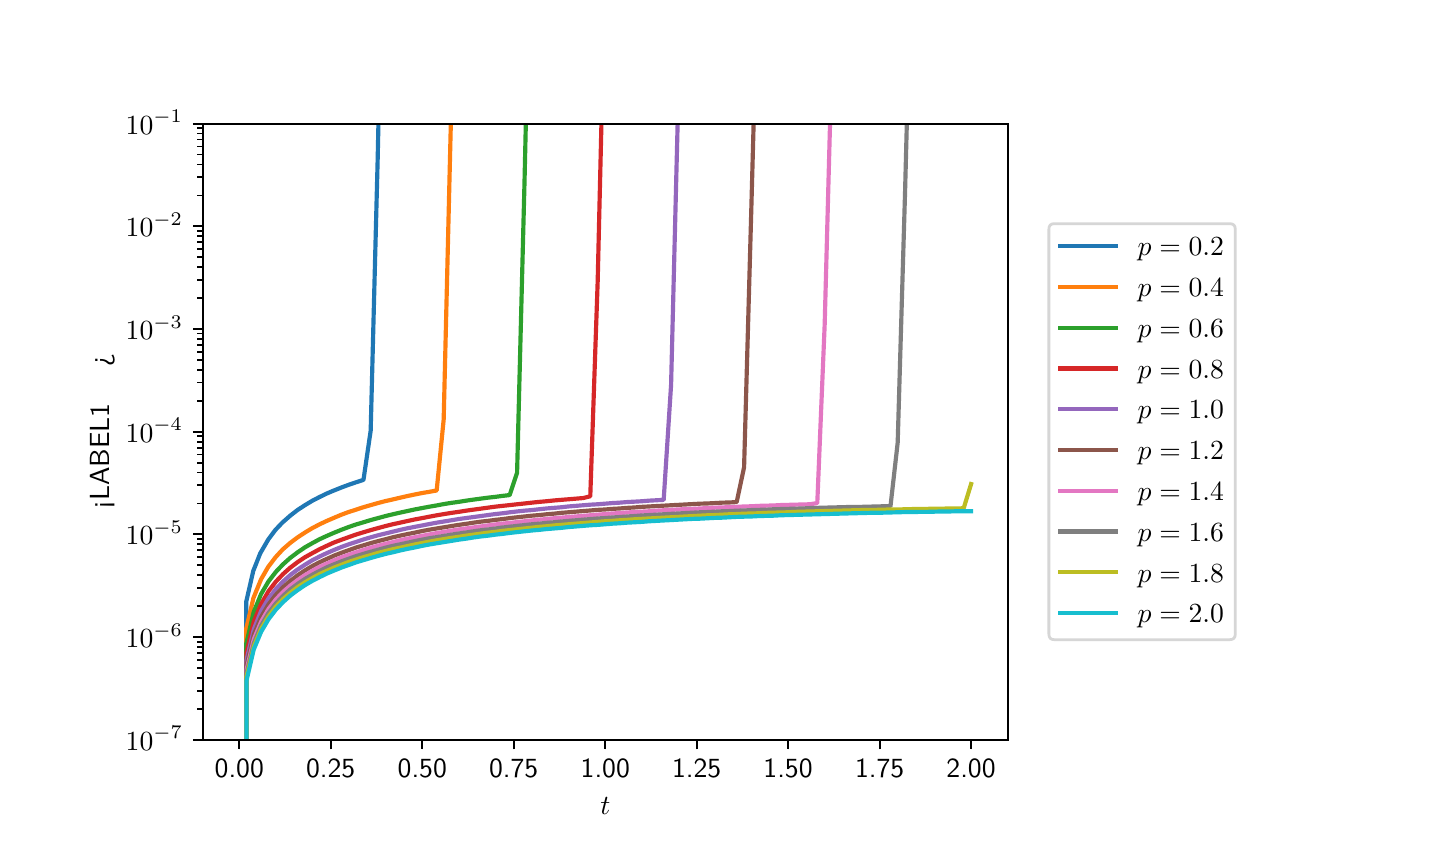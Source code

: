 \begingroup%
\makeatletter%
\begin{pgfpicture}%
\pgfpathrectangle{\pgfpointorigin}{\pgfqpoint{7.0in}{4.0in}}%
\pgfusepath{use as bounding box, clip}%
\begin{pgfscope}%
\pgfsetbuttcap%
\pgfsetmiterjoin%
\definecolor{currentfill}{rgb}{1.0,1.0,1.0}%
\pgfsetfillcolor{currentfill}%
\pgfsetlinewidth{0.0pt}%
\definecolor{currentstroke}{rgb}{1.0,1.0,1.0}%
\pgfsetstrokecolor{currentstroke}%
\pgfsetdash{}{0pt}%
\pgfpathmoveto{\pgfqpoint{0.0in}{0.0in}}%
\pgfpathlineto{\pgfqpoint{7.0in}{0.0in}}%
\pgfpathlineto{\pgfqpoint{7.0in}{4.0in}}%
\pgfpathlineto{\pgfqpoint{0.0in}{4.0in}}%
\pgfpathclose%
\pgfusepath{fill}%
\end{pgfscope}%
\begin{pgfscope}%
\pgfsetbuttcap%
\pgfsetmiterjoin%
\definecolor{currentfill}{rgb}{1.0,1.0,1.0}%
\pgfsetfillcolor{currentfill}%
\pgfsetlinewidth{0.0pt}%
\definecolor{currentstroke}{rgb}{0.0,0.0,0.0}%
\pgfsetstrokecolor{currentstroke}%
\pgfsetstrokeopacity{0.0}%
\pgfsetdash{}{0pt}%
\pgfpathmoveto{\pgfqpoint{0.875in}{0.44in}}%
\pgfpathlineto{\pgfqpoint{4.9in}{0.44in}}%
\pgfpathlineto{\pgfqpoint{4.9in}{3.52in}}%
\pgfpathlineto{\pgfqpoint{0.875in}{3.52in}}%
\pgfpathclose%
\pgfusepath{fill}%
\end{pgfscope}%
\begin{pgfscope}%
\pgfsetbuttcap%
\pgfsetroundjoin%
\definecolor{currentfill}{rgb}{0.0,0.0,0.0}%
\pgfsetfillcolor{currentfill}%
\pgfsetlinewidth{0.803pt}%
\definecolor{currentstroke}{rgb}{0.0,0.0,0.0}%
\pgfsetstrokecolor{currentstroke}%
\pgfsetdash{}{0pt}%
\pgfsys@defobject{currentmarker}{\pgfqpoint{0.0in}{-0.049in}}{\pgfqpoint{0.0in}{0.0in}}{%
\pgfpathmoveto{\pgfqpoint{0.0in}{0.0in}}%
\pgfpathlineto{\pgfqpoint{0.0in}{-0.049in}}%
\pgfusepath{stroke,fill}%
}%
\begin{pgfscope}%
\pgfsys@transformshift{1.058in}{0.44in}%
\pgfsys@useobject{currentmarker}{}%
\end{pgfscope}%
\end{pgfscope}%
\begin{pgfscope}%
\definecolor{textcolor}{rgb}{0.0,0.0,0.0}%
\pgfsetstrokecolor{textcolor}%
\pgfsetfillcolor{textcolor}%
\pgftext[x=1.058in,y=0.343in,,top]{\color{textcolor}\sffamily\fontsize{10.0}{12.0}\selectfont 0.00}%
\end{pgfscope}%
\begin{pgfscope}%
\pgfsetbuttcap%
\pgfsetroundjoin%
\definecolor{currentfill}{rgb}{0.0,0.0,0.0}%
\pgfsetfillcolor{currentfill}%
\pgfsetlinewidth{0.803pt}%
\definecolor{currentstroke}{rgb}{0.0,0.0,0.0}%
\pgfsetstrokecolor{currentstroke}%
\pgfsetdash{}{0pt}%
\pgfsys@defobject{currentmarker}{\pgfqpoint{0.0in}{-0.049in}}{\pgfqpoint{0.0in}{0.0in}}{%
\pgfpathmoveto{\pgfqpoint{0.0in}{0.0in}}%
\pgfpathlineto{\pgfqpoint{0.0in}{-0.049in}}%
\pgfusepath{stroke,fill}%
}%
\begin{pgfscope}%
\pgfsys@transformshift{1.515in}{0.44in}%
\pgfsys@useobject{currentmarker}{}%
\end{pgfscope}%
\end{pgfscope}%
\begin{pgfscope}%
\definecolor{textcolor}{rgb}{0.0,0.0,0.0}%
\pgfsetstrokecolor{textcolor}%
\pgfsetfillcolor{textcolor}%
\pgftext[x=1.515in,y=0.343in,,top]{\color{textcolor}\sffamily\fontsize{10.0}{12.0}\selectfont 0.25}%
\end{pgfscope}%
\begin{pgfscope}%
\pgfsetbuttcap%
\pgfsetroundjoin%
\definecolor{currentfill}{rgb}{0.0,0.0,0.0}%
\pgfsetfillcolor{currentfill}%
\pgfsetlinewidth{0.803pt}%
\definecolor{currentstroke}{rgb}{0.0,0.0,0.0}%
\pgfsetstrokecolor{currentstroke}%
\pgfsetdash{}{0pt}%
\pgfsys@defobject{currentmarker}{\pgfqpoint{0.0in}{-0.049in}}{\pgfqpoint{0.0in}{0.0in}}{%
\pgfpathmoveto{\pgfqpoint{0.0in}{0.0in}}%
\pgfpathlineto{\pgfqpoint{0.0in}{-0.049in}}%
\pgfusepath{stroke,fill}%
}%
\begin{pgfscope}%
\pgfsys@transformshift{1.973in}{0.44in}%
\pgfsys@useobject{currentmarker}{}%
\end{pgfscope}%
\end{pgfscope}%
\begin{pgfscope}%
\definecolor{textcolor}{rgb}{0.0,0.0,0.0}%
\pgfsetstrokecolor{textcolor}%
\pgfsetfillcolor{textcolor}%
\pgftext[x=1.973in,y=0.343in,,top]{\color{textcolor}\sffamily\fontsize{10.0}{12.0}\selectfont 0.50}%
\end{pgfscope}%
\begin{pgfscope}%
\pgfsetbuttcap%
\pgfsetroundjoin%
\definecolor{currentfill}{rgb}{0.0,0.0,0.0}%
\pgfsetfillcolor{currentfill}%
\pgfsetlinewidth{0.803pt}%
\definecolor{currentstroke}{rgb}{0.0,0.0,0.0}%
\pgfsetstrokecolor{currentstroke}%
\pgfsetdash{}{0pt}%
\pgfsys@defobject{currentmarker}{\pgfqpoint{0.0in}{-0.049in}}{\pgfqpoint{0.0in}{0.0in}}{%
\pgfpathmoveto{\pgfqpoint{0.0in}{0.0in}}%
\pgfpathlineto{\pgfqpoint{0.0in}{-0.049in}}%
\pgfusepath{stroke,fill}%
}%
\begin{pgfscope}%
\pgfsys@transformshift{2.43in}{0.44in}%
\pgfsys@useobject{currentmarker}{}%
\end{pgfscope}%
\end{pgfscope}%
\begin{pgfscope}%
\definecolor{textcolor}{rgb}{0.0,0.0,0.0}%
\pgfsetstrokecolor{textcolor}%
\pgfsetfillcolor{textcolor}%
\pgftext[x=2.43in,y=0.343in,,top]{\color{textcolor}\sffamily\fontsize{10.0}{12.0}\selectfont 0.75}%
\end{pgfscope}%
\begin{pgfscope}%
\pgfsetbuttcap%
\pgfsetroundjoin%
\definecolor{currentfill}{rgb}{0.0,0.0,0.0}%
\pgfsetfillcolor{currentfill}%
\pgfsetlinewidth{0.803pt}%
\definecolor{currentstroke}{rgb}{0.0,0.0,0.0}%
\pgfsetstrokecolor{currentstroke}%
\pgfsetdash{}{0pt}%
\pgfsys@defobject{currentmarker}{\pgfqpoint{0.0in}{-0.049in}}{\pgfqpoint{0.0in}{0.0in}}{%
\pgfpathmoveto{\pgfqpoint{0.0in}{0.0in}}%
\pgfpathlineto{\pgfqpoint{0.0in}{-0.049in}}%
\pgfusepath{stroke,fill}%
}%
\begin{pgfscope}%
\pgfsys@transformshift{2.888in}{0.44in}%
\pgfsys@useobject{currentmarker}{}%
\end{pgfscope}%
\end{pgfscope}%
\begin{pgfscope}%
\definecolor{textcolor}{rgb}{0.0,0.0,0.0}%
\pgfsetstrokecolor{textcolor}%
\pgfsetfillcolor{textcolor}%
\pgftext[x=2.888in,y=0.343in,,top]{\color{textcolor}\sffamily\fontsize{10.0}{12.0}\selectfont 1.00}%
\end{pgfscope}%
\begin{pgfscope}%
\pgfsetbuttcap%
\pgfsetroundjoin%
\definecolor{currentfill}{rgb}{0.0,0.0,0.0}%
\pgfsetfillcolor{currentfill}%
\pgfsetlinewidth{0.803pt}%
\definecolor{currentstroke}{rgb}{0.0,0.0,0.0}%
\pgfsetstrokecolor{currentstroke}%
\pgfsetdash{}{0pt}%
\pgfsys@defobject{currentmarker}{\pgfqpoint{0.0in}{-0.049in}}{\pgfqpoint{0.0in}{0.0in}}{%
\pgfpathmoveto{\pgfqpoint{0.0in}{0.0in}}%
\pgfpathlineto{\pgfqpoint{0.0in}{-0.049in}}%
\pgfusepath{stroke,fill}%
}%
\begin{pgfscope}%
\pgfsys@transformshift{3.345in}{0.44in}%
\pgfsys@useobject{currentmarker}{}%
\end{pgfscope}%
\end{pgfscope}%
\begin{pgfscope}%
\definecolor{textcolor}{rgb}{0.0,0.0,0.0}%
\pgfsetstrokecolor{textcolor}%
\pgfsetfillcolor{textcolor}%
\pgftext[x=3.345in,y=0.343in,,top]{\color{textcolor}\sffamily\fontsize{10.0}{12.0}\selectfont 1.25}%
\end{pgfscope}%
\begin{pgfscope}%
\pgfsetbuttcap%
\pgfsetroundjoin%
\definecolor{currentfill}{rgb}{0.0,0.0,0.0}%
\pgfsetfillcolor{currentfill}%
\pgfsetlinewidth{0.803pt}%
\definecolor{currentstroke}{rgb}{0.0,0.0,0.0}%
\pgfsetstrokecolor{currentstroke}%
\pgfsetdash{}{0pt}%
\pgfsys@defobject{currentmarker}{\pgfqpoint{0.0in}{-0.049in}}{\pgfqpoint{0.0in}{0.0in}}{%
\pgfpathmoveto{\pgfqpoint{0.0in}{0.0in}}%
\pgfpathlineto{\pgfqpoint{0.0in}{-0.049in}}%
\pgfusepath{stroke,fill}%
}%
\begin{pgfscope}%
\pgfsys@transformshift{3.802in}{0.44in}%
\pgfsys@useobject{currentmarker}{}%
\end{pgfscope}%
\end{pgfscope}%
\begin{pgfscope}%
\definecolor{textcolor}{rgb}{0.0,0.0,0.0}%
\pgfsetstrokecolor{textcolor}%
\pgfsetfillcolor{textcolor}%
\pgftext[x=3.802in,y=0.343in,,top]{\color{textcolor}\sffamily\fontsize{10.0}{12.0}\selectfont 1.50}%
\end{pgfscope}%
\begin{pgfscope}%
\pgfsetbuttcap%
\pgfsetroundjoin%
\definecolor{currentfill}{rgb}{0.0,0.0,0.0}%
\pgfsetfillcolor{currentfill}%
\pgfsetlinewidth{0.803pt}%
\definecolor{currentstroke}{rgb}{0.0,0.0,0.0}%
\pgfsetstrokecolor{currentstroke}%
\pgfsetdash{}{0pt}%
\pgfsys@defobject{currentmarker}{\pgfqpoint{0.0in}{-0.049in}}{\pgfqpoint{0.0in}{0.0in}}{%
\pgfpathmoveto{\pgfqpoint{0.0in}{0.0in}}%
\pgfpathlineto{\pgfqpoint{0.0in}{-0.049in}}%
\pgfusepath{stroke,fill}%
}%
\begin{pgfscope}%
\pgfsys@transformshift{4.26in}{0.44in}%
\pgfsys@useobject{currentmarker}{}%
\end{pgfscope}%
\end{pgfscope}%
\begin{pgfscope}%
\definecolor{textcolor}{rgb}{0.0,0.0,0.0}%
\pgfsetstrokecolor{textcolor}%
\pgfsetfillcolor{textcolor}%
\pgftext[x=4.26in,y=0.343in,,top]{\color{textcolor}\sffamily\fontsize{10.0}{12.0}\selectfont 1.75}%
\end{pgfscope}%
\begin{pgfscope}%
\pgfsetbuttcap%
\pgfsetroundjoin%
\definecolor{currentfill}{rgb}{0.0,0.0,0.0}%
\pgfsetfillcolor{currentfill}%
\pgfsetlinewidth{0.803pt}%
\definecolor{currentstroke}{rgb}{0.0,0.0,0.0}%
\pgfsetstrokecolor{currentstroke}%
\pgfsetdash{}{0pt}%
\pgfsys@defobject{currentmarker}{\pgfqpoint{0.0in}{-0.049in}}{\pgfqpoint{0.0in}{0.0in}}{%
\pgfpathmoveto{\pgfqpoint{0.0in}{0.0in}}%
\pgfpathlineto{\pgfqpoint{0.0in}{-0.049in}}%
\pgfusepath{stroke,fill}%
}%
\begin{pgfscope}%
\pgfsys@transformshift{4.717in}{0.44in}%
\pgfsys@useobject{currentmarker}{}%
\end{pgfscope}%
\end{pgfscope}%
\begin{pgfscope}%
\definecolor{textcolor}{rgb}{0.0,0.0,0.0}%
\pgfsetstrokecolor{textcolor}%
\pgfsetfillcolor{textcolor}%
\pgftext[x=4.717in,y=0.343in,,top]{\color{textcolor}\sffamily\fontsize{10.0}{12.0}\selectfont 2.00}%
\end{pgfscope}%
\begin{pgfscope}%
\definecolor{textcolor}{rgb}{0.0,0.0,0.0}%
\pgfsetstrokecolor{textcolor}%
\pgfsetfillcolor{textcolor}%
\pgftext[x=2.888in,y=0.153in,,top]{\color{textcolor}\sffamily\fontsize{10.0}{12.0}\selectfont \(\displaystyle t\)}%
\end{pgfscope}%
\begin{pgfscope}%
\pgfsetbuttcap%
\pgfsetroundjoin%
\definecolor{currentfill}{rgb}{0.0,0.0,0.0}%
\pgfsetfillcolor{currentfill}%
\pgfsetlinewidth{0.803pt}%
\definecolor{currentstroke}{rgb}{0.0,0.0,0.0}%
\pgfsetstrokecolor{currentstroke}%
\pgfsetdash{}{0pt}%
\pgfsys@defobject{currentmarker}{\pgfqpoint{-0.049in}{0.0in}}{\pgfqpoint{0.0in}{0.0in}}{%
\pgfpathmoveto{\pgfqpoint{0.0in}{0.0in}}%
\pgfpathlineto{\pgfqpoint{-0.049in}{0.0in}}%
\pgfusepath{stroke,fill}%
}%
\begin{pgfscope}%
\pgfsys@transformshift{0.875in}{0.44in}%
\pgfsys@useobject{currentmarker}{}%
\end{pgfscope}%
\end{pgfscope}%
\begin{pgfscope}%
\definecolor{textcolor}{rgb}{0.0,0.0,0.0}%
\pgfsetstrokecolor{textcolor}%
\pgfsetfillcolor{textcolor}%
\pgftext[x=0.49in,y=0.387in,left,base]{\color{textcolor}\sffamily\fontsize{10.0}{12.0}\selectfont \(\displaystyle {10^{-7}}\)}%
\end{pgfscope}%
\begin{pgfscope}%
\pgfsetbuttcap%
\pgfsetroundjoin%
\definecolor{currentfill}{rgb}{0.0,0.0,0.0}%
\pgfsetfillcolor{currentfill}%
\pgfsetlinewidth{0.803pt}%
\definecolor{currentstroke}{rgb}{0.0,0.0,0.0}%
\pgfsetstrokecolor{currentstroke}%
\pgfsetdash{}{0pt}%
\pgfsys@defobject{currentmarker}{\pgfqpoint{-0.049in}{0.0in}}{\pgfqpoint{0.0in}{0.0in}}{%
\pgfpathmoveto{\pgfqpoint{0.0in}{0.0in}}%
\pgfpathlineto{\pgfqpoint{-0.049in}{0.0in}}%
\pgfusepath{stroke,fill}%
}%
\begin{pgfscope}%
\pgfsys@transformshift{0.875in}{0.953in}%
\pgfsys@useobject{currentmarker}{}%
\end{pgfscope}%
\end{pgfscope}%
\begin{pgfscope}%
\definecolor{textcolor}{rgb}{0.0,0.0,0.0}%
\pgfsetstrokecolor{textcolor}%
\pgfsetfillcolor{textcolor}%
\pgftext[x=0.49in,y=0.901in,left,base]{\color{textcolor}\sffamily\fontsize{10.0}{12.0}\selectfont \(\displaystyle {10^{-6}}\)}%
\end{pgfscope}%
\begin{pgfscope}%
\pgfsetbuttcap%
\pgfsetroundjoin%
\definecolor{currentfill}{rgb}{0.0,0.0,0.0}%
\pgfsetfillcolor{currentfill}%
\pgfsetlinewidth{0.803pt}%
\definecolor{currentstroke}{rgb}{0.0,0.0,0.0}%
\pgfsetstrokecolor{currentstroke}%
\pgfsetdash{}{0pt}%
\pgfsys@defobject{currentmarker}{\pgfqpoint{-0.049in}{0.0in}}{\pgfqpoint{0.0in}{0.0in}}{%
\pgfpathmoveto{\pgfqpoint{0.0in}{0.0in}}%
\pgfpathlineto{\pgfqpoint{-0.049in}{0.0in}}%
\pgfusepath{stroke,fill}%
}%
\begin{pgfscope}%
\pgfsys@transformshift{0.875in}{1.467in}%
\pgfsys@useobject{currentmarker}{}%
\end{pgfscope}%
\end{pgfscope}%
\begin{pgfscope}%
\definecolor{textcolor}{rgb}{0.0,0.0,0.0}%
\pgfsetstrokecolor{textcolor}%
\pgfsetfillcolor{textcolor}%
\pgftext[x=0.49in,y=1.414in,left,base]{\color{textcolor}\sffamily\fontsize{10.0}{12.0}\selectfont \(\displaystyle {10^{-5}}\)}%
\end{pgfscope}%
\begin{pgfscope}%
\pgfsetbuttcap%
\pgfsetroundjoin%
\definecolor{currentfill}{rgb}{0.0,0.0,0.0}%
\pgfsetfillcolor{currentfill}%
\pgfsetlinewidth{0.803pt}%
\definecolor{currentstroke}{rgb}{0.0,0.0,0.0}%
\pgfsetstrokecolor{currentstroke}%
\pgfsetdash{}{0pt}%
\pgfsys@defobject{currentmarker}{\pgfqpoint{-0.049in}{0.0in}}{\pgfqpoint{0.0in}{0.0in}}{%
\pgfpathmoveto{\pgfqpoint{0.0in}{0.0in}}%
\pgfpathlineto{\pgfqpoint{-0.049in}{0.0in}}%
\pgfusepath{stroke,fill}%
}%
\begin{pgfscope}%
\pgfsys@transformshift{0.875in}{1.98in}%
\pgfsys@useobject{currentmarker}{}%
\end{pgfscope}%
\end{pgfscope}%
\begin{pgfscope}%
\definecolor{textcolor}{rgb}{0.0,0.0,0.0}%
\pgfsetstrokecolor{textcolor}%
\pgfsetfillcolor{textcolor}%
\pgftext[x=0.49in,y=1.927in,left,base]{\color{textcolor}\sffamily\fontsize{10.0}{12.0}\selectfont \(\displaystyle {10^{-4}}\)}%
\end{pgfscope}%
\begin{pgfscope}%
\pgfsetbuttcap%
\pgfsetroundjoin%
\definecolor{currentfill}{rgb}{0.0,0.0,0.0}%
\pgfsetfillcolor{currentfill}%
\pgfsetlinewidth{0.803pt}%
\definecolor{currentstroke}{rgb}{0.0,0.0,0.0}%
\pgfsetstrokecolor{currentstroke}%
\pgfsetdash{}{0pt}%
\pgfsys@defobject{currentmarker}{\pgfqpoint{-0.049in}{0.0in}}{\pgfqpoint{0.0in}{0.0in}}{%
\pgfpathmoveto{\pgfqpoint{0.0in}{0.0in}}%
\pgfpathlineto{\pgfqpoint{-0.049in}{0.0in}}%
\pgfusepath{stroke,fill}%
}%
\begin{pgfscope}%
\pgfsys@transformshift{0.875in}{2.493in}%
\pgfsys@useobject{currentmarker}{}%
\end{pgfscope}%
\end{pgfscope}%
\begin{pgfscope}%
\definecolor{textcolor}{rgb}{0.0,0.0,0.0}%
\pgfsetstrokecolor{textcolor}%
\pgfsetfillcolor{textcolor}%
\pgftext[x=0.49in,y=2.441in,left,base]{\color{textcolor}\sffamily\fontsize{10.0}{12.0}\selectfont \(\displaystyle {10^{-3}}\)}%
\end{pgfscope}%
\begin{pgfscope}%
\pgfsetbuttcap%
\pgfsetroundjoin%
\definecolor{currentfill}{rgb}{0.0,0.0,0.0}%
\pgfsetfillcolor{currentfill}%
\pgfsetlinewidth{0.803pt}%
\definecolor{currentstroke}{rgb}{0.0,0.0,0.0}%
\pgfsetstrokecolor{currentstroke}%
\pgfsetdash{}{0pt}%
\pgfsys@defobject{currentmarker}{\pgfqpoint{-0.049in}{0.0in}}{\pgfqpoint{0.0in}{0.0in}}{%
\pgfpathmoveto{\pgfqpoint{0.0in}{0.0in}}%
\pgfpathlineto{\pgfqpoint{-0.049in}{0.0in}}%
\pgfusepath{stroke,fill}%
}%
\begin{pgfscope}%
\pgfsys@transformshift{0.875in}{3.007in}%
\pgfsys@useobject{currentmarker}{}%
\end{pgfscope}%
\end{pgfscope}%
\begin{pgfscope}%
\definecolor{textcolor}{rgb}{0.0,0.0,0.0}%
\pgfsetstrokecolor{textcolor}%
\pgfsetfillcolor{textcolor}%
\pgftext[x=0.49in,y=2.954in,left,base]{\color{textcolor}\sffamily\fontsize{10.0}{12.0}\selectfont \(\displaystyle {10^{-2}}\)}%
\end{pgfscope}%
\begin{pgfscope}%
\pgfsetbuttcap%
\pgfsetroundjoin%
\definecolor{currentfill}{rgb}{0.0,0.0,0.0}%
\pgfsetfillcolor{currentfill}%
\pgfsetlinewidth{0.803pt}%
\definecolor{currentstroke}{rgb}{0.0,0.0,0.0}%
\pgfsetstrokecolor{currentstroke}%
\pgfsetdash{}{0pt}%
\pgfsys@defobject{currentmarker}{\pgfqpoint{-0.049in}{0.0in}}{\pgfqpoint{0.0in}{0.0in}}{%
\pgfpathmoveto{\pgfqpoint{0.0in}{0.0in}}%
\pgfpathlineto{\pgfqpoint{-0.049in}{0.0in}}%
\pgfusepath{stroke,fill}%
}%
\begin{pgfscope}%
\pgfsys@transformshift{0.875in}{3.52in}%
\pgfsys@useobject{currentmarker}{}%
\end{pgfscope}%
\end{pgfscope}%
\begin{pgfscope}%
\definecolor{textcolor}{rgb}{0.0,0.0,0.0}%
\pgfsetstrokecolor{textcolor}%
\pgfsetfillcolor{textcolor}%
\pgftext[x=0.49in,y=3.467in,left,base]{\color{textcolor}\sffamily\fontsize{10.0}{12.0}\selectfont \(\displaystyle {10^{-1}}\)}%
\end{pgfscope}%
\begin{pgfscope}%
\pgfsetbuttcap%
\pgfsetroundjoin%
\definecolor{currentfill}{rgb}{0.0,0.0,0.0}%
\pgfsetfillcolor{currentfill}%
\pgfsetlinewidth{0.602pt}%
\definecolor{currentstroke}{rgb}{0.0,0.0,0.0}%
\pgfsetstrokecolor{currentstroke}%
\pgfsetdash{}{0pt}%
\pgfsys@defobject{currentmarker}{\pgfqpoint{-0.028in}{0.0in}}{\pgfqpoint{0.0in}{0.0in}}{%
\pgfpathmoveto{\pgfqpoint{0.0in}{0.0in}}%
\pgfpathlineto{\pgfqpoint{-0.028in}{0.0in}}%
\pgfusepath{stroke,fill}%
}%
\begin{pgfscope}%
\pgfsys@transformshift{0.875in}{0.595in}%
\pgfsys@useobject{currentmarker}{}%
\end{pgfscope}%
\end{pgfscope}%
\begin{pgfscope}%
\pgfsetbuttcap%
\pgfsetroundjoin%
\definecolor{currentfill}{rgb}{0.0,0.0,0.0}%
\pgfsetfillcolor{currentfill}%
\pgfsetlinewidth{0.602pt}%
\definecolor{currentstroke}{rgb}{0.0,0.0,0.0}%
\pgfsetstrokecolor{currentstroke}%
\pgfsetdash{}{0pt}%
\pgfsys@defobject{currentmarker}{\pgfqpoint{-0.028in}{0.0in}}{\pgfqpoint{0.0in}{0.0in}}{%
\pgfpathmoveto{\pgfqpoint{0.0in}{0.0in}}%
\pgfpathlineto{\pgfqpoint{-0.028in}{0.0in}}%
\pgfusepath{stroke,fill}%
}%
\begin{pgfscope}%
\pgfsys@transformshift{0.875in}{0.685in}%
\pgfsys@useobject{currentmarker}{}%
\end{pgfscope}%
\end{pgfscope}%
\begin{pgfscope}%
\pgfsetbuttcap%
\pgfsetroundjoin%
\definecolor{currentfill}{rgb}{0.0,0.0,0.0}%
\pgfsetfillcolor{currentfill}%
\pgfsetlinewidth{0.602pt}%
\definecolor{currentstroke}{rgb}{0.0,0.0,0.0}%
\pgfsetstrokecolor{currentstroke}%
\pgfsetdash{}{0pt}%
\pgfsys@defobject{currentmarker}{\pgfqpoint{-0.028in}{0.0in}}{\pgfqpoint{0.0in}{0.0in}}{%
\pgfpathmoveto{\pgfqpoint{0.0in}{0.0in}}%
\pgfpathlineto{\pgfqpoint{-0.028in}{0.0in}}%
\pgfusepath{stroke,fill}%
}%
\begin{pgfscope}%
\pgfsys@transformshift{0.875in}{0.749in}%
\pgfsys@useobject{currentmarker}{}%
\end{pgfscope}%
\end{pgfscope}%
\begin{pgfscope}%
\pgfsetbuttcap%
\pgfsetroundjoin%
\definecolor{currentfill}{rgb}{0.0,0.0,0.0}%
\pgfsetfillcolor{currentfill}%
\pgfsetlinewidth{0.602pt}%
\definecolor{currentstroke}{rgb}{0.0,0.0,0.0}%
\pgfsetstrokecolor{currentstroke}%
\pgfsetdash{}{0pt}%
\pgfsys@defobject{currentmarker}{\pgfqpoint{-0.028in}{0.0in}}{\pgfqpoint{0.0in}{0.0in}}{%
\pgfpathmoveto{\pgfqpoint{0.0in}{0.0in}}%
\pgfpathlineto{\pgfqpoint{-0.028in}{0.0in}}%
\pgfusepath{stroke,fill}%
}%
\begin{pgfscope}%
\pgfsys@transformshift{0.875in}{0.799in}%
\pgfsys@useobject{currentmarker}{}%
\end{pgfscope}%
\end{pgfscope}%
\begin{pgfscope}%
\pgfsetbuttcap%
\pgfsetroundjoin%
\definecolor{currentfill}{rgb}{0.0,0.0,0.0}%
\pgfsetfillcolor{currentfill}%
\pgfsetlinewidth{0.602pt}%
\definecolor{currentstroke}{rgb}{0.0,0.0,0.0}%
\pgfsetstrokecolor{currentstroke}%
\pgfsetdash{}{0pt}%
\pgfsys@defobject{currentmarker}{\pgfqpoint{-0.028in}{0.0in}}{\pgfqpoint{0.0in}{0.0in}}{%
\pgfpathmoveto{\pgfqpoint{0.0in}{0.0in}}%
\pgfpathlineto{\pgfqpoint{-0.028in}{0.0in}}%
\pgfusepath{stroke,fill}%
}%
\begin{pgfscope}%
\pgfsys@transformshift{0.875in}{0.839in}%
\pgfsys@useobject{currentmarker}{}%
\end{pgfscope}%
\end{pgfscope}%
\begin{pgfscope}%
\pgfsetbuttcap%
\pgfsetroundjoin%
\definecolor{currentfill}{rgb}{0.0,0.0,0.0}%
\pgfsetfillcolor{currentfill}%
\pgfsetlinewidth{0.602pt}%
\definecolor{currentstroke}{rgb}{0.0,0.0,0.0}%
\pgfsetstrokecolor{currentstroke}%
\pgfsetdash{}{0pt}%
\pgfsys@defobject{currentmarker}{\pgfqpoint{-0.028in}{0.0in}}{\pgfqpoint{0.0in}{0.0in}}{%
\pgfpathmoveto{\pgfqpoint{0.0in}{0.0in}}%
\pgfpathlineto{\pgfqpoint{-0.028in}{0.0in}}%
\pgfusepath{stroke,fill}%
}%
\begin{pgfscope}%
\pgfsys@transformshift{0.875in}{0.874in}%
\pgfsys@useobject{currentmarker}{}%
\end{pgfscope}%
\end{pgfscope}%
\begin{pgfscope}%
\pgfsetbuttcap%
\pgfsetroundjoin%
\definecolor{currentfill}{rgb}{0.0,0.0,0.0}%
\pgfsetfillcolor{currentfill}%
\pgfsetlinewidth{0.602pt}%
\definecolor{currentstroke}{rgb}{0.0,0.0,0.0}%
\pgfsetstrokecolor{currentstroke}%
\pgfsetdash{}{0pt}%
\pgfsys@defobject{currentmarker}{\pgfqpoint{-0.028in}{0.0in}}{\pgfqpoint{0.0in}{0.0in}}{%
\pgfpathmoveto{\pgfqpoint{0.0in}{0.0in}}%
\pgfpathlineto{\pgfqpoint{-0.028in}{0.0in}}%
\pgfusepath{stroke,fill}%
}%
\begin{pgfscope}%
\pgfsys@transformshift{0.875in}{0.904in}%
\pgfsys@useobject{currentmarker}{}%
\end{pgfscope}%
\end{pgfscope}%
\begin{pgfscope}%
\pgfsetbuttcap%
\pgfsetroundjoin%
\definecolor{currentfill}{rgb}{0.0,0.0,0.0}%
\pgfsetfillcolor{currentfill}%
\pgfsetlinewidth{0.602pt}%
\definecolor{currentstroke}{rgb}{0.0,0.0,0.0}%
\pgfsetstrokecolor{currentstroke}%
\pgfsetdash{}{0pt}%
\pgfsys@defobject{currentmarker}{\pgfqpoint{-0.028in}{0.0in}}{\pgfqpoint{0.0in}{0.0in}}{%
\pgfpathmoveto{\pgfqpoint{0.0in}{0.0in}}%
\pgfpathlineto{\pgfqpoint{-0.028in}{0.0in}}%
\pgfusepath{stroke,fill}%
}%
\begin{pgfscope}%
\pgfsys@transformshift{0.875in}{0.93in}%
\pgfsys@useobject{currentmarker}{}%
\end{pgfscope}%
\end{pgfscope}%
\begin{pgfscope}%
\pgfsetbuttcap%
\pgfsetroundjoin%
\definecolor{currentfill}{rgb}{0.0,0.0,0.0}%
\pgfsetfillcolor{currentfill}%
\pgfsetlinewidth{0.602pt}%
\definecolor{currentstroke}{rgb}{0.0,0.0,0.0}%
\pgfsetstrokecolor{currentstroke}%
\pgfsetdash{}{0pt}%
\pgfsys@defobject{currentmarker}{\pgfqpoint{-0.028in}{0.0in}}{\pgfqpoint{0.0in}{0.0in}}{%
\pgfpathmoveto{\pgfqpoint{0.0in}{0.0in}}%
\pgfpathlineto{\pgfqpoint{-0.028in}{0.0in}}%
\pgfusepath{stroke,fill}%
}%
\begin{pgfscope}%
\pgfsys@transformshift{0.875in}{1.108in}%
\pgfsys@useobject{currentmarker}{}%
\end{pgfscope}%
\end{pgfscope}%
\begin{pgfscope}%
\pgfsetbuttcap%
\pgfsetroundjoin%
\definecolor{currentfill}{rgb}{0.0,0.0,0.0}%
\pgfsetfillcolor{currentfill}%
\pgfsetlinewidth{0.602pt}%
\definecolor{currentstroke}{rgb}{0.0,0.0,0.0}%
\pgfsetstrokecolor{currentstroke}%
\pgfsetdash{}{0pt}%
\pgfsys@defobject{currentmarker}{\pgfqpoint{-0.028in}{0.0in}}{\pgfqpoint{0.0in}{0.0in}}{%
\pgfpathmoveto{\pgfqpoint{0.0in}{0.0in}}%
\pgfpathlineto{\pgfqpoint{-0.028in}{0.0in}}%
\pgfusepath{stroke,fill}%
}%
\begin{pgfscope}%
\pgfsys@transformshift{0.875in}{1.198in}%
\pgfsys@useobject{currentmarker}{}%
\end{pgfscope}%
\end{pgfscope}%
\begin{pgfscope}%
\pgfsetbuttcap%
\pgfsetroundjoin%
\definecolor{currentfill}{rgb}{0.0,0.0,0.0}%
\pgfsetfillcolor{currentfill}%
\pgfsetlinewidth{0.602pt}%
\definecolor{currentstroke}{rgb}{0.0,0.0,0.0}%
\pgfsetstrokecolor{currentstroke}%
\pgfsetdash{}{0pt}%
\pgfsys@defobject{currentmarker}{\pgfqpoint{-0.028in}{0.0in}}{\pgfqpoint{0.0in}{0.0in}}{%
\pgfpathmoveto{\pgfqpoint{0.0in}{0.0in}}%
\pgfpathlineto{\pgfqpoint{-0.028in}{0.0in}}%
\pgfusepath{stroke,fill}%
}%
\begin{pgfscope}%
\pgfsys@transformshift{0.875in}{1.262in}%
\pgfsys@useobject{currentmarker}{}%
\end{pgfscope}%
\end{pgfscope}%
\begin{pgfscope}%
\pgfsetbuttcap%
\pgfsetroundjoin%
\definecolor{currentfill}{rgb}{0.0,0.0,0.0}%
\pgfsetfillcolor{currentfill}%
\pgfsetlinewidth{0.602pt}%
\definecolor{currentstroke}{rgb}{0.0,0.0,0.0}%
\pgfsetstrokecolor{currentstroke}%
\pgfsetdash{}{0pt}%
\pgfsys@defobject{currentmarker}{\pgfqpoint{-0.028in}{0.0in}}{\pgfqpoint{0.0in}{0.0in}}{%
\pgfpathmoveto{\pgfqpoint{0.0in}{0.0in}}%
\pgfpathlineto{\pgfqpoint{-0.028in}{0.0in}}%
\pgfusepath{stroke,fill}%
}%
\begin{pgfscope}%
\pgfsys@transformshift{0.875in}{1.312in}%
\pgfsys@useobject{currentmarker}{}%
\end{pgfscope}%
\end{pgfscope}%
\begin{pgfscope}%
\pgfsetbuttcap%
\pgfsetroundjoin%
\definecolor{currentfill}{rgb}{0.0,0.0,0.0}%
\pgfsetfillcolor{currentfill}%
\pgfsetlinewidth{0.602pt}%
\definecolor{currentstroke}{rgb}{0.0,0.0,0.0}%
\pgfsetstrokecolor{currentstroke}%
\pgfsetdash{}{0pt}%
\pgfsys@defobject{currentmarker}{\pgfqpoint{-0.028in}{0.0in}}{\pgfqpoint{0.0in}{0.0in}}{%
\pgfpathmoveto{\pgfqpoint{0.0in}{0.0in}}%
\pgfpathlineto{\pgfqpoint{-0.028in}{0.0in}}%
\pgfusepath{stroke,fill}%
}%
\begin{pgfscope}%
\pgfsys@transformshift{0.875in}{1.353in}%
\pgfsys@useobject{currentmarker}{}%
\end{pgfscope}%
\end{pgfscope}%
\begin{pgfscope}%
\pgfsetbuttcap%
\pgfsetroundjoin%
\definecolor{currentfill}{rgb}{0.0,0.0,0.0}%
\pgfsetfillcolor{currentfill}%
\pgfsetlinewidth{0.602pt}%
\definecolor{currentstroke}{rgb}{0.0,0.0,0.0}%
\pgfsetstrokecolor{currentstroke}%
\pgfsetdash{}{0pt}%
\pgfsys@defobject{currentmarker}{\pgfqpoint{-0.028in}{0.0in}}{\pgfqpoint{0.0in}{0.0in}}{%
\pgfpathmoveto{\pgfqpoint{0.0in}{0.0in}}%
\pgfpathlineto{\pgfqpoint{-0.028in}{0.0in}}%
\pgfusepath{stroke,fill}%
}%
\begin{pgfscope}%
\pgfsys@transformshift{0.875in}{1.387in}%
\pgfsys@useobject{currentmarker}{}%
\end{pgfscope}%
\end{pgfscope}%
\begin{pgfscope}%
\pgfsetbuttcap%
\pgfsetroundjoin%
\definecolor{currentfill}{rgb}{0.0,0.0,0.0}%
\pgfsetfillcolor{currentfill}%
\pgfsetlinewidth{0.602pt}%
\definecolor{currentstroke}{rgb}{0.0,0.0,0.0}%
\pgfsetstrokecolor{currentstroke}%
\pgfsetdash{}{0pt}%
\pgfsys@defobject{currentmarker}{\pgfqpoint{-0.028in}{0.0in}}{\pgfqpoint{0.0in}{0.0in}}{%
\pgfpathmoveto{\pgfqpoint{0.0in}{0.0in}}%
\pgfpathlineto{\pgfqpoint{-0.028in}{0.0in}}%
\pgfusepath{stroke,fill}%
}%
\begin{pgfscope}%
\pgfsys@transformshift{0.875in}{1.417in}%
\pgfsys@useobject{currentmarker}{}%
\end{pgfscope}%
\end{pgfscope}%
\begin{pgfscope}%
\pgfsetbuttcap%
\pgfsetroundjoin%
\definecolor{currentfill}{rgb}{0.0,0.0,0.0}%
\pgfsetfillcolor{currentfill}%
\pgfsetlinewidth{0.602pt}%
\definecolor{currentstroke}{rgb}{0.0,0.0,0.0}%
\pgfsetstrokecolor{currentstroke}%
\pgfsetdash{}{0pt}%
\pgfsys@defobject{currentmarker}{\pgfqpoint{-0.028in}{0.0in}}{\pgfqpoint{0.0in}{0.0in}}{%
\pgfpathmoveto{\pgfqpoint{0.0in}{0.0in}}%
\pgfpathlineto{\pgfqpoint{-0.028in}{0.0in}}%
\pgfusepath{stroke,fill}%
}%
\begin{pgfscope}%
\pgfsys@transformshift{0.875in}{1.443in}%
\pgfsys@useobject{currentmarker}{}%
\end{pgfscope}%
\end{pgfscope}%
\begin{pgfscope}%
\pgfsetbuttcap%
\pgfsetroundjoin%
\definecolor{currentfill}{rgb}{0.0,0.0,0.0}%
\pgfsetfillcolor{currentfill}%
\pgfsetlinewidth{0.602pt}%
\definecolor{currentstroke}{rgb}{0.0,0.0,0.0}%
\pgfsetstrokecolor{currentstroke}%
\pgfsetdash{}{0pt}%
\pgfsys@defobject{currentmarker}{\pgfqpoint{-0.028in}{0.0in}}{\pgfqpoint{0.0in}{0.0in}}{%
\pgfpathmoveto{\pgfqpoint{0.0in}{0.0in}}%
\pgfpathlineto{\pgfqpoint{-0.028in}{0.0in}}%
\pgfusepath{stroke,fill}%
}%
\begin{pgfscope}%
\pgfsys@transformshift{0.875in}{1.621in}%
\pgfsys@useobject{currentmarker}{}%
\end{pgfscope}%
\end{pgfscope}%
\begin{pgfscope}%
\pgfsetbuttcap%
\pgfsetroundjoin%
\definecolor{currentfill}{rgb}{0.0,0.0,0.0}%
\pgfsetfillcolor{currentfill}%
\pgfsetlinewidth{0.602pt}%
\definecolor{currentstroke}{rgb}{0.0,0.0,0.0}%
\pgfsetstrokecolor{currentstroke}%
\pgfsetdash{}{0pt}%
\pgfsys@defobject{currentmarker}{\pgfqpoint{-0.028in}{0.0in}}{\pgfqpoint{0.0in}{0.0in}}{%
\pgfpathmoveto{\pgfqpoint{0.0in}{0.0in}}%
\pgfpathlineto{\pgfqpoint{-0.028in}{0.0in}}%
\pgfusepath{stroke,fill}%
}%
\begin{pgfscope}%
\pgfsys@transformshift{0.875in}{1.712in}%
\pgfsys@useobject{currentmarker}{}%
\end{pgfscope}%
\end{pgfscope}%
\begin{pgfscope}%
\pgfsetbuttcap%
\pgfsetroundjoin%
\definecolor{currentfill}{rgb}{0.0,0.0,0.0}%
\pgfsetfillcolor{currentfill}%
\pgfsetlinewidth{0.602pt}%
\definecolor{currentstroke}{rgb}{0.0,0.0,0.0}%
\pgfsetstrokecolor{currentstroke}%
\pgfsetdash{}{0pt}%
\pgfsys@defobject{currentmarker}{\pgfqpoint{-0.028in}{0.0in}}{\pgfqpoint{0.0in}{0.0in}}{%
\pgfpathmoveto{\pgfqpoint{0.0in}{0.0in}}%
\pgfpathlineto{\pgfqpoint{-0.028in}{0.0in}}%
\pgfusepath{stroke,fill}%
}%
\begin{pgfscope}%
\pgfsys@transformshift{0.875in}{1.776in}%
\pgfsys@useobject{currentmarker}{}%
\end{pgfscope}%
\end{pgfscope}%
\begin{pgfscope}%
\pgfsetbuttcap%
\pgfsetroundjoin%
\definecolor{currentfill}{rgb}{0.0,0.0,0.0}%
\pgfsetfillcolor{currentfill}%
\pgfsetlinewidth{0.602pt}%
\definecolor{currentstroke}{rgb}{0.0,0.0,0.0}%
\pgfsetstrokecolor{currentstroke}%
\pgfsetdash{}{0pt}%
\pgfsys@defobject{currentmarker}{\pgfqpoint{-0.028in}{0.0in}}{\pgfqpoint{0.0in}{0.0in}}{%
\pgfpathmoveto{\pgfqpoint{0.0in}{0.0in}}%
\pgfpathlineto{\pgfqpoint{-0.028in}{0.0in}}%
\pgfusepath{stroke,fill}%
}%
\begin{pgfscope}%
\pgfsys@transformshift{0.875in}{1.825in}%
\pgfsys@useobject{currentmarker}{}%
\end{pgfscope}%
\end{pgfscope}%
\begin{pgfscope}%
\pgfsetbuttcap%
\pgfsetroundjoin%
\definecolor{currentfill}{rgb}{0.0,0.0,0.0}%
\pgfsetfillcolor{currentfill}%
\pgfsetlinewidth{0.602pt}%
\definecolor{currentstroke}{rgb}{0.0,0.0,0.0}%
\pgfsetstrokecolor{currentstroke}%
\pgfsetdash{}{0pt}%
\pgfsys@defobject{currentmarker}{\pgfqpoint{-0.028in}{0.0in}}{\pgfqpoint{0.0in}{0.0in}}{%
\pgfpathmoveto{\pgfqpoint{0.0in}{0.0in}}%
\pgfpathlineto{\pgfqpoint{-0.028in}{0.0in}}%
\pgfusepath{stroke,fill}%
}%
\begin{pgfscope}%
\pgfsys@transformshift{0.875in}{1.866in}%
\pgfsys@useobject{currentmarker}{}%
\end{pgfscope}%
\end{pgfscope}%
\begin{pgfscope}%
\pgfsetbuttcap%
\pgfsetroundjoin%
\definecolor{currentfill}{rgb}{0.0,0.0,0.0}%
\pgfsetfillcolor{currentfill}%
\pgfsetlinewidth{0.602pt}%
\definecolor{currentstroke}{rgb}{0.0,0.0,0.0}%
\pgfsetstrokecolor{currentstroke}%
\pgfsetdash{}{0pt}%
\pgfsys@defobject{currentmarker}{\pgfqpoint{-0.028in}{0.0in}}{\pgfqpoint{0.0in}{0.0in}}{%
\pgfpathmoveto{\pgfqpoint{0.0in}{0.0in}}%
\pgfpathlineto{\pgfqpoint{-0.028in}{0.0in}}%
\pgfusepath{stroke,fill}%
}%
\begin{pgfscope}%
\pgfsys@transformshift{0.875in}{1.9in}%
\pgfsys@useobject{currentmarker}{}%
\end{pgfscope}%
\end{pgfscope}%
\begin{pgfscope}%
\pgfsetbuttcap%
\pgfsetroundjoin%
\definecolor{currentfill}{rgb}{0.0,0.0,0.0}%
\pgfsetfillcolor{currentfill}%
\pgfsetlinewidth{0.602pt}%
\definecolor{currentstroke}{rgb}{0.0,0.0,0.0}%
\pgfsetstrokecolor{currentstroke}%
\pgfsetdash{}{0pt}%
\pgfsys@defobject{currentmarker}{\pgfqpoint{-0.028in}{0.0in}}{\pgfqpoint{0.0in}{0.0in}}{%
\pgfpathmoveto{\pgfqpoint{0.0in}{0.0in}}%
\pgfpathlineto{\pgfqpoint{-0.028in}{0.0in}}%
\pgfusepath{stroke,fill}%
}%
\begin{pgfscope}%
\pgfsys@transformshift{0.875in}{1.93in}%
\pgfsys@useobject{currentmarker}{}%
\end{pgfscope}%
\end{pgfscope}%
\begin{pgfscope}%
\pgfsetbuttcap%
\pgfsetroundjoin%
\definecolor{currentfill}{rgb}{0.0,0.0,0.0}%
\pgfsetfillcolor{currentfill}%
\pgfsetlinewidth{0.602pt}%
\definecolor{currentstroke}{rgb}{0.0,0.0,0.0}%
\pgfsetstrokecolor{currentstroke}%
\pgfsetdash{}{0pt}%
\pgfsys@defobject{currentmarker}{\pgfqpoint{-0.028in}{0.0in}}{\pgfqpoint{0.0in}{0.0in}}{%
\pgfpathmoveto{\pgfqpoint{0.0in}{0.0in}}%
\pgfpathlineto{\pgfqpoint{-0.028in}{0.0in}}%
\pgfusepath{stroke,fill}%
}%
\begin{pgfscope}%
\pgfsys@transformshift{0.875in}{1.957in}%
\pgfsys@useobject{currentmarker}{}%
\end{pgfscope}%
\end{pgfscope}%
\begin{pgfscope}%
\pgfsetbuttcap%
\pgfsetroundjoin%
\definecolor{currentfill}{rgb}{0.0,0.0,0.0}%
\pgfsetfillcolor{currentfill}%
\pgfsetlinewidth{0.602pt}%
\definecolor{currentstroke}{rgb}{0.0,0.0,0.0}%
\pgfsetstrokecolor{currentstroke}%
\pgfsetdash{}{0pt}%
\pgfsys@defobject{currentmarker}{\pgfqpoint{-0.028in}{0.0in}}{\pgfqpoint{0.0in}{0.0in}}{%
\pgfpathmoveto{\pgfqpoint{0.0in}{0.0in}}%
\pgfpathlineto{\pgfqpoint{-0.028in}{0.0in}}%
\pgfusepath{stroke,fill}%
}%
\begin{pgfscope}%
\pgfsys@transformshift{0.875in}{2.135in}%
\pgfsys@useobject{currentmarker}{}%
\end{pgfscope}%
\end{pgfscope}%
\begin{pgfscope}%
\pgfsetbuttcap%
\pgfsetroundjoin%
\definecolor{currentfill}{rgb}{0.0,0.0,0.0}%
\pgfsetfillcolor{currentfill}%
\pgfsetlinewidth{0.602pt}%
\definecolor{currentstroke}{rgb}{0.0,0.0,0.0}%
\pgfsetstrokecolor{currentstroke}%
\pgfsetdash{}{0pt}%
\pgfsys@defobject{currentmarker}{\pgfqpoint{-0.028in}{0.0in}}{\pgfqpoint{0.0in}{0.0in}}{%
\pgfpathmoveto{\pgfqpoint{0.0in}{0.0in}}%
\pgfpathlineto{\pgfqpoint{-0.028in}{0.0in}}%
\pgfusepath{stroke,fill}%
}%
\begin{pgfscope}%
\pgfsys@transformshift{0.875in}{2.225in}%
\pgfsys@useobject{currentmarker}{}%
\end{pgfscope}%
\end{pgfscope}%
\begin{pgfscope}%
\pgfsetbuttcap%
\pgfsetroundjoin%
\definecolor{currentfill}{rgb}{0.0,0.0,0.0}%
\pgfsetfillcolor{currentfill}%
\pgfsetlinewidth{0.602pt}%
\definecolor{currentstroke}{rgb}{0.0,0.0,0.0}%
\pgfsetstrokecolor{currentstroke}%
\pgfsetdash{}{0pt}%
\pgfsys@defobject{currentmarker}{\pgfqpoint{-0.028in}{0.0in}}{\pgfqpoint{0.0in}{0.0in}}{%
\pgfpathmoveto{\pgfqpoint{0.0in}{0.0in}}%
\pgfpathlineto{\pgfqpoint{-0.028in}{0.0in}}%
\pgfusepath{stroke,fill}%
}%
\begin{pgfscope}%
\pgfsys@transformshift{0.875in}{2.289in}%
\pgfsys@useobject{currentmarker}{}%
\end{pgfscope}%
\end{pgfscope}%
\begin{pgfscope}%
\pgfsetbuttcap%
\pgfsetroundjoin%
\definecolor{currentfill}{rgb}{0.0,0.0,0.0}%
\pgfsetfillcolor{currentfill}%
\pgfsetlinewidth{0.602pt}%
\definecolor{currentstroke}{rgb}{0.0,0.0,0.0}%
\pgfsetstrokecolor{currentstroke}%
\pgfsetdash{}{0pt}%
\pgfsys@defobject{currentmarker}{\pgfqpoint{-0.028in}{0.0in}}{\pgfqpoint{0.0in}{0.0in}}{%
\pgfpathmoveto{\pgfqpoint{0.0in}{0.0in}}%
\pgfpathlineto{\pgfqpoint{-0.028in}{0.0in}}%
\pgfusepath{stroke,fill}%
}%
\begin{pgfscope}%
\pgfsys@transformshift{0.875in}{2.339in}%
\pgfsys@useobject{currentmarker}{}%
\end{pgfscope}%
\end{pgfscope}%
\begin{pgfscope}%
\pgfsetbuttcap%
\pgfsetroundjoin%
\definecolor{currentfill}{rgb}{0.0,0.0,0.0}%
\pgfsetfillcolor{currentfill}%
\pgfsetlinewidth{0.602pt}%
\definecolor{currentstroke}{rgb}{0.0,0.0,0.0}%
\pgfsetstrokecolor{currentstroke}%
\pgfsetdash{}{0pt}%
\pgfsys@defobject{currentmarker}{\pgfqpoint{-0.028in}{0.0in}}{\pgfqpoint{0.0in}{0.0in}}{%
\pgfpathmoveto{\pgfqpoint{0.0in}{0.0in}}%
\pgfpathlineto{\pgfqpoint{-0.028in}{0.0in}}%
\pgfusepath{stroke,fill}%
}%
\begin{pgfscope}%
\pgfsys@transformshift{0.875in}{2.379in}%
\pgfsys@useobject{currentmarker}{}%
\end{pgfscope}%
\end{pgfscope}%
\begin{pgfscope}%
\pgfsetbuttcap%
\pgfsetroundjoin%
\definecolor{currentfill}{rgb}{0.0,0.0,0.0}%
\pgfsetfillcolor{currentfill}%
\pgfsetlinewidth{0.602pt}%
\definecolor{currentstroke}{rgb}{0.0,0.0,0.0}%
\pgfsetstrokecolor{currentstroke}%
\pgfsetdash{}{0pt}%
\pgfsys@defobject{currentmarker}{\pgfqpoint{-0.028in}{0.0in}}{\pgfqpoint{0.0in}{0.0in}}{%
\pgfpathmoveto{\pgfqpoint{0.0in}{0.0in}}%
\pgfpathlineto{\pgfqpoint{-0.028in}{0.0in}}%
\pgfusepath{stroke,fill}%
}%
\begin{pgfscope}%
\pgfsys@transformshift{0.875in}{2.414in}%
\pgfsys@useobject{currentmarker}{}%
\end{pgfscope}%
\end{pgfscope}%
\begin{pgfscope}%
\pgfsetbuttcap%
\pgfsetroundjoin%
\definecolor{currentfill}{rgb}{0.0,0.0,0.0}%
\pgfsetfillcolor{currentfill}%
\pgfsetlinewidth{0.602pt}%
\definecolor{currentstroke}{rgb}{0.0,0.0,0.0}%
\pgfsetstrokecolor{currentstroke}%
\pgfsetdash{}{0pt}%
\pgfsys@defobject{currentmarker}{\pgfqpoint{-0.028in}{0.0in}}{\pgfqpoint{0.0in}{0.0in}}{%
\pgfpathmoveto{\pgfqpoint{0.0in}{0.0in}}%
\pgfpathlineto{\pgfqpoint{-0.028in}{0.0in}}%
\pgfusepath{stroke,fill}%
}%
\begin{pgfscope}%
\pgfsys@transformshift{0.875in}{2.444in}%
\pgfsys@useobject{currentmarker}{}%
\end{pgfscope}%
\end{pgfscope}%
\begin{pgfscope}%
\pgfsetbuttcap%
\pgfsetroundjoin%
\definecolor{currentfill}{rgb}{0.0,0.0,0.0}%
\pgfsetfillcolor{currentfill}%
\pgfsetlinewidth{0.602pt}%
\definecolor{currentstroke}{rgb}{0.0,0.0,0.0}%
\pgfsetstrokecolor{currentstroke}%
\pgfsetdash{}{0pt}%
\pgfsys@defobject{currentmarker}{\pgfqpoint{-0.028in}{0.0in}}{\pgfqpoint{0.0in}{0.0in}}{%
\pgfpathmoveto{\pgfqpoint{0.0in}{0.0in}}%
\pgfpathlineto{\pgfqpoint{-0.028in}{0.0in}}%
\pgfusepath{stroke,fill}%
}%
\begin{pgfscope}%
\pgfsys@transformshift{0.875in}{2.47in}%
\pgfsys@useobject{currentmarker}{}%
\end{pgfscope}%
\end{pgfscope}%
\begin{pgfscope}%
\pgfsetbuttcap%
\pgfsetroundjoin%
\definecolor{currentfill}{rgb}{0.0,0.0,0.0}%
\pgfsetfillcolor{currentfill}%
\pgfsetlinewidth{0.602pt}%
\definecolor{currentstroke}{rgb}{0.0,0.0,0.0}%
\pgfsetstrokecolor{currentstroke}%
\pgfsetdash{}{0pt}%
\pgfsys@defobject{currentmarker}{\pgfqpoint{-0.028in}{0.0in}}{\pgfqpoint{0.0in}{0.0in}}{%
\pgfpathmoveto{\pgfqpoint{0.0in}{0.0in}}%
\pgfpathlineto{\pgfqpoint{-0.028in}{0.0in}}%
\pgfusepath{stroke,fill}%
}%
\begin{pgfscope}%
\pgfsys@transformshift{0.875in}{2.648in}%
\pgfsys@useobject{currentmarker}{}%
\end{pgfscope}%
\end{pgfscope}%
\begin{pgfscope}%
\pgfsetbuttcap%
\pgfsetroundjoin%
\definecolor{currentfill}{rgb}{0.0,0.0,0.0}%
\pgfsetfillcolor{currentfill}%
\pgfsetlinewidth{0.602pt}%
\definecolor{currentstroke}{rgb}{0.0,0.0,0.0}%
\pgfsetstrokecolor{currentstroke}%
\pgfsetdash{}{0pt}%
\pgfsys@defobject{currentmarker}{\pgfqpoint{-0.028in}{0.0in}}{\pgfqpoint{0.0in}{0.0in}}{%
\pgfpathmoveto{\pgfqpoint{0.0in}{0.0in}}%
\pgfpathlineto{\pgfqpoint{-0.028in}{0.0in}}%
\pgfusepath{stroke,fill}%
}%
\begin{pgfscope}%
\pgfsys@transformshift{0.875in}{2.738in}%
\pgfsys@useobject{currentmarker}{}%
\end{pgfscope}%
\end{pgfscope}%
\begin{pgfscope}%
\pgfsetbuttcap%
\pgfsetroundjoin%
\definecolor{currentfill}{rgb}{0.0,0.0,0.0}%
\pgfsetfillcolor{currentfill}%
\pgfsetlinewidth{0.602pt}%
\definecolor{currentstroke}{rgb}{0.0,0.0,0.0}%
\pgfsetstrokecolor{currentstroke}%
\pgfsetdash{}{0pt}%
\pgfsys@defobject{currentmarker}{\pgfqpoint{-0.028in}{0.0in}}{\pgfqpoint{0.0in}{0.0in}}{%
\pgfpathmoveto{\pgfqpoint{0.0in}{0.0in}}%
\pgfpathlineto{\pgfqpoint{-0.028in}{0.0in}}%
\pgfusepath{stroke,fill}%
}%
\begin{pgfscope}%
\pgfsys@transformshift{0.875in}{2.802in}%
\pgfsys@useobject{currentmarker}{}%
\end{pgfscope}%
\end{pgfscope}%
\begin{pgfscope}%
\pgfsetbuttcap%
\pgfsetroundjoin%
\definecolor{currentfill}{rgb}{0.0,0.0,0.0}%
\pgfsetfillcolor{currentfill}%
\pgfsetlinewidth{0.602pt}%
\definecolor{currentstroke}{rgb}{0.0,0.0,0.0}%
\pgfsetstrokecolor{currentstroke}%
\pgfsetdash{}{0pt}%
\pgfsys@defobject{currentmarker}{\pgfqpoint{-0.028in}{0.0in}}{\pgfqpoint{0.0in}{0.0in}}{%
\pgfpathmoveto{\pgfqpoint{0.0in}{0.0in}}%
\pgfpathlineto{\pgfqpoint{-0.028in}{0.0in}}%
\pgfusepath{stroke,fill}%
}%
\begin{pgfscope}%
\pgfsys@transformshift{0.875in}{2.852in}%
\pgfsys@useobject{currentmarker}{}%
\end{pgfscope}%
\end{pgfscope}%
\begin{pgfscope}%
\pgfsetbuttcap%
\pgfsetroundjoin%
\definecolor{currentfill}{rgb}{0.0,0.0,0.0}%
\pgfsetfillcolor{currentfill}%
\pgfsetlinewidth{0.602pt}%
\definecolor{currentstroke}{rgb}{0.0,0.0,0.0}%
\pgfsetstrokecolor{currentstroke}%
\pgfsetdash{}{0pt}%
\pgfsys@defobject{currentmarker}{\pgfqpoint{-0.028in}{0.0in}}{\pgfqpoint{0.0in}{0.0in}}{%
\pgfpathmoveto{\pgfqpoint{0.0in}{0.0in}}%
\pgfpathlineto{\pgfqpoint{-0.028in}{0.0in}}%
\pgfusepath{stroke,fill}%
}%
\begin{pgfscope}%
\pgfsys@transformshift{0.875in}{2.893in}%
\pgfsys@useobject{currentmarker}{}%
\end{pgfscope}%
\end{pgfscope}%
\begin{pgfscope}%
\pgfsetbuttcap%
\pgfsetroundjoin%
\definecolor{currentfill}{rgb}{0.0,0.0,0.0}%
\pgfsetfillcolor{currentfill}%
\pgfsetlinewidth{0.602pt}%
\definecolor{currentstroke}{rgb}{0.0,0.0,0.0}%
\pgfsetstrokecolor{currentstroke}%
\pgfsetdash{}{0pt}%
\pgfsys@defobject{currentmarker}{\pgfqpoint{-0.028in}{0.0in}}{\pgfqpoint{0.0in}{0.0in}}{%
\pgfpathmoveto{\pgfqpoint{0.0in}{0.0in}}%
\pgfpathlineto{\pgfqpoint{-0.028in}{0.0in}}%
\pgfusepath{stroke,fill}%
}%
\begin{pgfscope}%
\pgfsys@transformshift{0.875in}{2.927in}%
\pgfsys@useobject{currentmarker}{}%
\end{pgfscope}%
\end{pgfscope}%
\begin{pgfscope}%
\pgfsetbuttcap%
\pgfsetroundjoin%
\definecolor{currentfill}{rgb}{0.0,0.0,0.0}%
\pgfsetfillcolor{currentfill}%
\pgfsetlinewidth{0.602pt}%
\definecolor{currentstroke}{rgb}{0.0,0.0,0.0}%
\pgfsetstrokecolor{currentstroke}%
\pgfsetdash{}{0pt}%
\pgfsys@defobject{currentmarker}{\pgfqpoint{-0.028in}{0.0in}}{\pgfqpoint{0.0in}{0.0in}}{%
\pgfpathmoveto{\pgfqpoint{0.0in}{0.0in}}%
\pgfpathlineto{\pgfqpoint{-0.028in}{0.0in}}%
\pgfusepath{stroke,fill}%
}%
\begin{pgfscope}%
\pgfsys@transformshift{0.875in}{2.957in}%
\pgfsys@useobject{currentmarker}{}%
\end{pgfscope}%
\end{pgfscope}%
\begin{pgfscope}%
\pgfsetbuttcap%
\pgfsetroundjoin%
\definecolor{currentfill}{rgb}{0.0,0.0,0.0}%
\pgfsetfillcolor{currentfill}%
\pgfsetlinewidth{0.602pt}%
\definecolor{currentstroke}{rgb}{0.0,0.0,0.0}%
\pgfsetstrokecolor{currentstroke}%
\pgfsetdash{}{0pt}%
\pgfsys@defobject{currentmarker}{\pgfqpoint{-0.028in}{0.0in}}{\pgfqpoint{0.0in}{0.0in}}{%
\pgfpathmoveto{\pgfqpoint{0.0in}{0.0in}}%
\pgfpathlineto{\pgfqpoint{-0.028in}{0.0in}}%
\pgfusepath{stroke,fill}%
}%
\begin{pgfscope}%
\pgfsys@transformshift{0.875in}{2.983in}%
\pgfsys@useobject{currentmarker}{}%
\end{pgfscope}%
\end{pgfscope}%
\begin{pgfscope}%
\pgfsetbuttcap%
\pgfsetroundjoin%
\definecolor{currentfill}{rgb}{0.0,0.0,0.0}%
\pgfsetfillcolor{currentfill}%
\pgfsetlinewidth{0.602pt}%
\definecolor{currentstroke}{rgb}{0.0,0.0,0.0}%
\pgfsetstrokecolor{currentstroke}%
\pgfsetdash{}{0pt}%
\pgfsys@defobject{currentmarker}{\pgfqpoint{-0.028in}{0.0in}}{\pgfqpoint{0.0in}{0.0in}}{%
\pgfpathmoveto{\pgfqpoint{0.0in}{0.0in}}%
\pgfpathlineto{\pgfqpoint{-0.028in}{0.0in}}%
\pgfusepath{stroke,fill}%
}%
\begin{pgfscope}%
\pgfsys@transformshift{0.875in}{3.161in}%
\pgfsys@useobject{currentmarker}{}%
\end{pgfscope}%
\end{pgfscope}%
\begin{pgfscope}%
\pgfsetbuttcap%
\pgfsetroundjoin%
\definecolor{currentfill}{rgb}{0.0,0.0,0.0}%
\pgfsetfillcolor{currentfill}%
\pgfsetlinewidth{0.602pt}%
\definecolor{currentstroke}{rgb}{0.0,0.0,0.0}%
\pgfsetstrokecolor{currentstroke}%
\pgfsetdash{}{0pt}%
\pgfsys@defobject{currentmarker}{\pgfqpoint{-0.028in}{0.0in}}{\pgfqpoint{0.0in}{0.0in}}{%
\pgfpathmoveto{\pgfqpoint{0.0in}{0.0in}}%
\pgfpathlineto{\pgfqpoint{-0.028in}{0.0in}}%
\pgfusepath{stroke,fill}%
}%
\begin{pgfscope}%
\pgfsys@transformshift{0.875in}{3.252in}%
\pgfsys@useobject{currentmarker}{}%
\end{pgfscope}%
\end{pgfscope}%
\begin{pgfscope}%
\pgfsetbuttcap%
\pgfsetroundjoin%
\definecolor{currentfill}{rgb}{0.0,0.0,0.0}%
\pgfsetfillcolor{currentfill}%
\pgfsetlinewidth{0.602pt}%
\definecolor{currentstroke}{rgb}{0.0,0.0,0.0}%
\pgfsetstrokecolor{currentstroke}%
\pgfsetdash{}{0pt}%
\pgfsys@defobject{currentmarker}{\pgfqpoint{-0.028in}{0.0in}}{\pgfqpoint{0.0in}{0.0in}}{%
\pgfpathmoveto{\pgfqpoint{0.0in}{0.0in}}%
\pgfpathlineto{\pgfqpoint{-0.028in}{0.0in}}%
\pgfusepath{stroke,fill}%
}%
\begin{pgfscope}%
\pgfsys@transformshift{0.875in}{3.316in}%
\pgfsys@useobject{currentmarker}{}%
\end{pgfscope}%
\end{pgfscope}%
\begin{pgfscope}%
\pgfsetbuttcap%
\pgfsetroundjoin%
\definecolor{currentfill}{rgb}{0.0,0.0,0.0}%
\pgfsetfillcolor{currentfill}%
\pgfsetlinewidth{0.602pt}%
\definecolor{currentstroke}{rgb}{0.0,0.0,0.0}%
\pgfsetstrokecolor{currentstroke}%
\pgfsetdash{}{0pt}%
\pgfsys@defobject{currentmarker}{\pgfqpoint{-0.028in}{0.0in}}{\pgfqpoint{0.0in}{0.0in}}{%
\pgfpathmoveto{\pgfqpoint{0.0in}{0.0in}}%
\pgfpathlineto{\pgfqpoint{-0.028in}{0.0in}}%
\pgfusepath{stroke,fill}%
}%
\begin{pgfscope}%
\pgfsys@transformshift{0.875in}{3.365in}%
\pgfsys@useobject{currentmarker}{}%
\end{pgfscope}%
\end{pgfscope}%
\begin{pgfscope}%
\pgfsetbuttcap%
\pgfsetroundjoin%
\definecolor{currentfill}{rgb}{0.0,0.0,0.0}%
\pgfsetfillcolor{currentfill}%
\pgfsetlinewidth{0.602pt}%
\definecolor{currentstroke}{rgb}{0.0,0.0,0.0}%
\pgfsetstrokecolor{currentstroke}%
\pgfsetdash{}{0pt}%
\pgfsys@defobject{currentmarker}{\pgfqpoint{-0.028in}{0.0in}}{\pgfqpoint{0.0in}{0.0in}}{%
\pgfpathmoveto{\pgfqpoint{0.0in}{0.0in}}%
\pgfpathlineto{\pgfqpoint{-0.028in}{0.0in}}%
\pgfusepath{stroke,fill}%
}%
\begin{pgfscope}%
\pgfsys@transformshift{0.875in}{3.406in}%
\pgfsys@useobject{currentmarker}{}%
\end{pgfscope}%
\end{pgfscope}%
\begin{pgfscope}%
\pgfsetbuttcap%
\pgfsetroundjoin%
\definecolor{currentfill}{rgb}{0.0,0.0,0.0}%
\pgfsetfillcolor{currentfill}%
\pgfsetlinewidth{0.602pt}%
\definecolor{currentstroke}{rgb}{0.0,0.0,0.0}%
\pgfsetstrokecolor{currentstroke}%
\pgfsetdash{}{0pt}%
\pgfsys@defobject{currentmarker}{\pgfqpoint{-0.028in}{0.0in}}{\pgfqpoint{0.0in}{0.0in}}{%
\pgfpathmoveto{\pgfqpoint{0.0in}{0.0in}}%
\pgfpathlineto{\pgfqpoint{-0.028in}{0.0in}}%
\pgfusepath{stroke,fill}%
}%
\begin{pgfscope}%
\pgfsys@transformshift{0.875in}{3.44in}%
\pgfsys@useobject{currentmarker}{}%
\end{pgfscope}%
\end{pgfscope}%
\begin{pgfscope}%
\pgfsetbuttcap%
\pgfsetroundjoin%
\definecolor{currentfill}{rgb}{0.0,0.0,0.0}%
\pgfsetfillcolor{currentfill}%
\pgfsetlinewidth{0.602pt}%
\definecolor{currentstroke}{rgb}{0.0,0.0,0.0}%
\pgfsetstrokecolor{currentstroke}%
\pgfsetdash{}{0pt}%
\pgfsys@defobject{currentmarker}{\pgfqpoint{-0.028in}{0.0in}}{\pgfqpoint{0.0in}{0.0in}}{%
\pgfpathmoveto{\pgfqpoint{0.0in}{0.0in}}%
\pgfpathlineto{\pgfqpoint{-0.028in}{0.0in}}%
\pgfusepath{stroke,fill}%
}%
\begin{pgfscope}%
\pgfsys@transformshift{0.875in}{3.47in}%
\pgfsys@useobject{currentmarker}{}%
\end{pgfscope}%
\end{pgfscope}%
\begin{pgfscope}%
\pgfsetbuttcap%
\pgfsetroundjoin%
\definecolor{currentfill}{rgb}{0.0,0.0,0.0}%
\pgfsetfillcolor{currentfill}%
\pgfsetlinewidth{0.602pt}%
\definecolor{currentstroke}{rgb}{0.0,0.0,0.0}%
\pgfsetstrokecolor{currentstroke}%
\pgfsetdash{}{0pt}%
\pgfsys@defobject{currentmarker}{\pgfqpoint{-0.028in}{0.0in}}{\pgfqpoint{0.0in}{0.0in}}{%
\pgfpathmoveto{\pgfqpoint{0.0in}{0.0in}}%
\pgfpathlineto{\pgfqpoint{-0.028in}{0.0in}}%
\pgfusepath{stroke,fill}%
}%
\begin{pgfscope}%
\pgfsys@transformshift{0.875in}{3.497in}%
\pgfsys@useobject{currentmarker}{}%
\end{pgfscope}%
\end{pgfscope}%
\begin{pgfscope}%
\definecolor{textcolor}{rgb}{0.0,0.0,0.0}%
\pgfsetstrokecolor{textcolor}%
\pgfsetfillcolor{textcolor}%
\pgftext[x=0.434in,y=1.98in,,bottom,rotate=90.0]{\color{textcolor}\sffamily\fontsize{10.0}{12.0}\selectfont <LABEL1~~~~>}%
\end{pgfscope}%
\begin{pgfscope}%
\pgfpathrectangle{\pgfqpoint{0.875in}{0.44in}}{\pgfqpoint{4.025in}{3.08in}}%
\pgfusepath{clip}%
\pgfsetrectcap%
\pgfsetroundjoin%
\pgfsetlinewidth{1.506pt}%
\definecolor{currentstroke}{rgb}{0.122,0.467,0.706}%
\pgfsetstrokecolor{currentstroke}%
\pgfsetdash{}{0pt}%
\pgfpathmoveto{\pgfqpoint{1.093in}{0.43in}}%
\pgfpathlineto{\pgfqpoint{1.093in}{1.131in}}%
\pgfpathlineto{\pgfqpoint{1.128in}{1.284in}}%
\pgfpathlineto{\pgfqpoint{1.163in}{1.372in}}%
\pgfpathlineto{\pgfqpoint{1.203in}{1.441in}}%
\pgfpathlineto{\pgfqpoint{1.238in}{1.488in}}%
\pgfpathlineto{\pgfqpoint{1.273in}{1.525in}}%
\pgfpathlineto{\pgfqpoint{1.314in}{1.561in}}%
\pgfpathlineto{\pgfqpoint{1.349in}{1.588in}}%
\pgfpathlineto{\pgfqpoint{1.384in}{1.611in}}%
\pgfpathlineto{\pgfqpoint{1.424in}{1.635in}}%
\pgfpathlineto{\pgfqpoint{1.459in}{1.653in}}%
\pgfpathlineto{\pgfqpoint{1.494in}{1.67in}}%
\pgfpathlineto{\pgfqpoint{1.529in}{1.685in}}%
\pgfpathlineto{\pgfqpoint{1.569in}{1.701in}}%
\pgfpathlineto{\pgfqpoint{1.604in}{1.714in}}%
\pgfpathlineto{\pgfqpoint{1.639in}{1.726in}}%
\pgfpathlineto{\pgfqpoint{1.679in}{1.739in}}%
\pgfpathlineto{\pgfqpoint{1.715in}{1.985in}}%
\pgfpathlineto{\pgfqpoint{1.75in}{3.344in}}%
\pgfpathlineto{\pgfqpoint{1.754in}{3.53in}}%
\pgfusepath{stroke}%
\end{pgfscope}%
\begin{pgfscope}%
\pgfpathrectangle{\pgfqpoint{0.875in}{0.44in}}{\pgfqpoint{4.025in}{3.08in}}%
\pgfusepath{clip}%
\pgfsetrectcap%
\pgfsetroundjoin%
\pgfsetlinewidth{1.506pt}%
\definecolor{currentstroke}{rgb}{1.0,0.498,0.055}%
\pgfsetstrokecolor{currentstroke}%
\pgfsetdash{}{0pt}%
\pgfpathmoveto{\pgfqpoint{1.093in}{0.43in}}%
\pgfpathlineto{\pgfqpoint{1.093in}{0.996in}}%
\pgfpathlineto{\pgfqpoint{1.129in}{1.149in}}%
\pgfpathlineto{\pgfqpoint{1.167in}{1.242in}}%
\pgfpathlineto{\pgfqpoint{1.202in}{1.303in}}%
\pgfpathlineto{\pgfqpoint{1.24in}{1.353in}}%
\pgfpathlineto{\pgfqpoint{1.275in}{1.391in}}%
\pgfpathlineto{\pgfqpoint{1.313in}{1.424in}}%
\pgfpathlineto{\pgfqpoint{1.349in}{1.451in}}%
\pgfpathlineto{\pgfqpoint{1.387in}{1.476in}}%
\pgfpathlineto{\pgfqpoint{1.422in}{1.497in}}%
\pgfpathlineto{\pgfqpoint{1.46in}{1.517in}}%
\pgfpathlineto{\pgfqpoint{1.496in}{1.534in}}%
\pgfpathlineto{\pgfqpoint{1.531in}{1.549in}}%
\pgfpathlineto{\pgfqpoint{1.569in}{1.565in}}%
\pgfpathlineto{\pgfqpoint{1.604in}{1.578in}}%
\pgfpathlineto{\pgfqpoint{1.642in}{1.59in}}%
\pgfpathlineto{\pgfqpoint{1.678in}{1.602in}}%
\pgfpathlineto{\pgfqpoint{1.716in}{1.613in}}%
\pgfpathlineto{\pgfqpoint{1.751in}{1.623in}}%
\pgfpathlineto{\pgfqpoint{1.789in}{1.633in}}%
\pgfpathlineto{\pgfqpoint{1.825in}{1.641in}}%
\pgfpathlineto{\pgfqpoint{1.863in}{1.65in}}%
\pgfpathlineto{\pgfqpoint{1.898in}{1.658in}}%
\pgfpathlineto{\pgfqpoint{1.936in}{1.666in}}%
\pgfpathlineto{\pgfqpoint{1.971in}{1.673in}}%
\pgfpathlineto{\pgfqpoint{2.007in}{1.679in}}%
\pgfpathlineto{\pgfqpoint{2.045in}{1.686in}}%
\pgfpathlineto{\pgfqpoint{2.08in}{2.041in}}%
\pgfpathlineto{\pgfqpoint{2.116in}{3.53in}}%
\pgfusepath{stroke}%
\end{pgfscope}%
\begin{pgfscope}%
\pgfpathrectangle{\pgfqpoint{0.875in}{0.44in}}{\pgfqpoint{4.025in}{3.08in}}%
\pgfusepath{clip}%
\pgfsetrectcap%
\pgfsetroundjoin%
\pgfsetlinewidth{1.506pt}%
\definecolor{currentstroke}{rgb}{0.173,0.627,0.173}%
\pgfsetstrokecolor{currentstroke}%
\pgfsetdash{}{0pt}%
\pgfpathmoveto{\pgfqpoint{1.093in}{0.43in}}%
\pgfpathlineto{\pgfqpoint{1.093in}{0.92in}}%
\pgfpathlineto{\pgfqpoint{1.13in}{1.078in}}%
\pgfpathlineto{\pgfqpoint{1.167in}{1.168in}}%
\pgfpathlineto{\pgfqpoint{1.204in}{1.231in}}%
\pgfpathlineto{\pgfqpoint{1.241in}{1.279in}}%
\pgfpathlineto{\pgfqpoint{1.276in}{1.316in}}%
\pgfpathlineto{\pgfqpoint{1.313in}{1.349in}}%
\pgfpathlineto{\pgfqpoint{1.35in}{1.377in}}%
\pgfpathlineto{\pgfqpoint{1.387in}{1.402in}}%
\pgfpathlineto{\pgfqpoint{1.424in}{1.423in}}%
\pgfpathlineto{\pgfqpoint{1.459in}{1.442in}}%
\pgfpathlineto{\pgfqpoint{1.496in}{1.459in}}%
\pgfpathlineto{\pgfqpoint{1.533in}{1.475in}}%
\pgfpathlineto{\pgfqpoint{1.57in}{1.49in}}%
\pgfpathlineto{\pgfqpoint{1.607in}{1.504in}}%
\pgfpathlineto{\pgfqpoint{1.642in}{1.516in}}%
\pgfpathlineto{\pgfqpoint{1.679in}{1.527in}}%
\pgfpathlineto{\pgfqpoint{1.715in}{1.538in}}%
\pgfpathlineto{\pgfqpoint{1.752in}{1.548in}}%
\pgfpathlineto{\pgfqpoint{1.789in}{1.558in}}%
\pgfpathlineto{\pgfqpoint{1.826in}{1.567in}}%
\pgfpathlineto{\pgfqpoint{1.861in}{1.575in}}%
\pgfpathlineto{\pgfqpoint{1.898in}{1.583in}}%
\pgfpathlineto{\pgfqpoint{1.935in}{1.591in}}%
\pgfpathlineto{\pgfqpoint{1.972in}{1.598in}}%
\pgfpathlineto{\pgfqpoint{2.009in}{1.605in}}%
\pgfpathlineto{\pgfqpoint{2.044in}{1.611in}}%
\pgfpathlineto{\pgfqpoint{2.081in}{1.618in}}%
\pgfpathlineto{\pgfqpoint{2.118in}{1.624in}}%
\pgfpathlineto{\pgfqpoint{2.155in}{1.629in}}%
\pgfpathlineto{\pgfqpoint{2.192in}{1.635in}}%
\pgfpathlineto{\pgfqpoint{2.227in}{1.64in}}%
\pgfpathlineto{\pgfqpoint{2.264in}{1.645in}}%
\pgfpathlineto{\pgfqpoint{2.301in}{1.65in}}%
\pgfpathlineto{\pgfqpoint{2.338in}{1.654in}}%
\pgfpathlineto{\pgfqpoint{2.375in}{1.659in}}%
\pgfpathlineto{\pgfqpoint{2.41in}{1.663in}}%
\pgfpathlineto{\pgfqpoint{2.447in}{1.775in}}%
\pgfpathlineto{\pgfqpoint{2.484in}{3.221in}}%
\pgfpathlineto{\pgfqpoint{2.491in}{3.53in}}%
\pgfusepath{stroke}%
\end{pgfscope}%
\begin{pgfscope}%
\pgfpathrectangle{\pgfqpoint{0.875in}{0.44in}}{\pgfqpoint{4.025in}{3.08in}}%
\pgfusepath{clip}%
\pgfsetrectcap%
\pgfsetroundjoin%
\pgfsetlinewidth{1.506pt}%
\definecolor{currentstroke}{rgb}{0.839,0.153,0.157}%
\pgfsetstrokecolor{currentstroke}%
\pgfsetdash{}{0pt}%
\pgfpathmoveto{\pgfqpoint{1.094in}{0.43in}}%
\pgfpathlineto{\pgfqpoint{1.094in}{0.875in}}%
\pgfpathlineto{\pgfqpoint{1.131in}{1.032in}}%
\pgfpathlineto{\pgfqpoint{1.167in}{1.118in}}%
\pgfpathlineto{\pgfqpoint{1.204in}{1.182in}}%
\pgfpathlineto{\pgfqpoint{1.24in}{1.229in}}%
\pgfpathlineto{\pgfqpoint{1.277in}{1.268in}}%
\pgfpathlineto{\pgfqpoint{1.313in}{1.3in}}%
\pgfpathlineto{\pgfqpoint{1.35in}{1.328in}}%
\pgfpathlineto{\pgfqpoint{1.386in}{1.352in}}%
\pgfpathlineto{\pgfqpoint{1.424in}{1.373in}}%
\pgfpathlineto{\pgfqpoint{1.459in}{1.392in}}%
\pgfpathlineto{\pgfqpoint{1.497in}{1.41in}}%
\pgfpathlineto{\pgfqpoint{1.532in}{1.426in}}%
\pgfpathlineto{\pgfqpoint{1.57in}{1.44in}}%
\pgfpathlineto{\pgfqpoint{1.606in}{1.453in}}%
\pgfpathlineto{\pgfqpoint{1.643in}{1.466in}}%
\pgfpathlineto{\pgfqpoint{1.679in}{1.477in}}%
\pgfpathlineto{\pgfqpoint{1.716in}{1.488in}}%
\pgfpathlineto{\pgfqpoint{1.752in}{1.498in}}%
\pgfpathlineto{\pgfqpoint{1.789in}{1.508in}}%
\pgfpathlineto{\pgfqpoint{1.825in}{1.517in}}%
\pgfpathlineto{\pgfqpoint{1.862in}{1.525in}}%
\pgfpathlineto{\pgfqpoint{1.898in}{1.533in}}%
\pgfpathlineto{\pgfqpoint{1.935in}{1.541in}}%
\pgfpathlineto{\pgfqpoint{1.973in}{1.548in}}%
\pgfpathlineto{\pgfqpoint{2.009in}{1.555in}}%
\pgfpathlineto{\pgfqpoint{2.046in}{1.562in}}%
\pgfpathlineto{\pgfqpoint{2.082in}{1.568in}}%
\pgfpathlineto{\pgfqpoint{2.119in}{1.574in}}%
\pgfpathlineto{\pgfqpoint{2.155in}{1.579in}}%
\pgfpathlineto{\pgfqpoint{2.192in}{1.585in}}%
\pgfpathlineto{\pgfqpoint{2.228in}{1.59in}}%
\pgfpathlineto{\pgfqpoint{2.265in}{1.595in}}%
\pgfpathlineto{\pgfqpoint{2.301in}{1.6in}}%
\pgfpathlineto{\pgfqpoint{2.338in}{1.605in}}%
\pgfpathlineto{\pgfqpoint{2.374in}{1.609in}}%
\pgfpathlineto{\pgfqpoint{2.411in}{1.613in}}%
\pgfpathlineto{\pgfqpoint{2.447in}{1.617in}}%
\pgfpathlineto{\pgfqpoint{2.485in}{1.621in}}%
\pgfpathlineto{\pgfqpoint{2.52in}{1.625in}}%
\pgfpathlineto{\pgfqpoint{2.558in}{1.629in}}%
\pgfpathlineto{\pgfqpoint{2.593in}{1.632in}}%
\pgfpathlineto{\pgfqpoint{2.631in}{1.636in}}%
\pgfpathlineto{\pgfqpoint{2.667in}{1.639in}}%
\pgfpathlineto{\pgfqpoint{2.704in}{1.642in}}%
\pgfpathlineto{\pgfqpoint{2.74in}{1.645in}}%
\pgfpathlineto{\pgfqpoint{2.777in}{1.648in}}%
\pgfpathlineto{\pgfqpoint{2.813in}{1.657in}}%
\pgfpathlineto{\pgfqpoint{2.85in}{2.732in}}%
\pgfpathlineto{\pgfqpoint{2.869in}{3.53in}}%
\pgfusepath{stroke}%
\end{pgfscope}%
\begin{pgfscope}%
\pgfpathrectangle{\pgfqpoint{0.875in}{0.44in}}{\pgfqpoint{4.025in}{3.08in}}%
\pgfusepath{clip}%
\pgfsetrectcap%
\pgfsetroundjoin%
\pgfsetlinewidth{1.506pt}%
\definecolor{currentstroke}{rgb}{0.58,0.404,0.741}%
\pgfsetstrokecolor{currentstroke}%
\pgfsetdash{}{0pt}%
\pgfpathmoveto{\pgfqpoint{1.094in}{0.43in}}%
\pgfpathlineto{\pgfqpoint{1.094in}{0.837in}}%
\pgfpathlineto{\pgfqpoint{1.131in}{0.993in}}%
\pgfpathlineto{\pgfqpoint{1.167in}{1.083in}}%
\pgfpathlineto{\pgfqpoint{1.203in}{1.144in}}%
\pgfpathlineto{\pgfqpoint{1.24in}{1.192in}}%
\pgfpathlineto{\pgfqpoint{1.277in}{1.231in}}%
\pgfpathlineto{\pgfqpoint{1.314in}{1.264in}}%
\pgfpathlineto{\pgfqpoint{1.35in}{1.291in}}%
\pgfpathlineto{\pgfqpoint{1.387in}{1.315in}}%
\pgfpathlineto{\pgfqpoint{1.423in}{1.337in}}%
\pgfpathlineto{\pgfqpoint{1.46in}{1.356in}}%
\pgfpathlineto{\pgfqpoint{1.496in}{1.373in}}%
\pgfpathlineto{\pgfqpoint{1.533in}{1.389in}}%
\pgfpathlineto{\pgfqpoint{1.57in}{1.404in}}%
\pgfpathlineto{\pgfqpoint{1.606in}{1.417in}}%
\pgfpathlineto{\pgfqpoint{1.643in}{1.429in}}%
\pgfpathlineto{\pgfqpoint{1.679in}{1.441in}}%
\pgfpathlineto{\pgfqpoint{1.716in}{1.452in}}%
\pgfpathlineto{\pgfqpoint{1.752in}{1.462in}}%
\pgfpathlineto{\pgfqpoint{1.789in}{1.471in}}%
\pgfpathlineto{\pgfqpoint{1.826in}{1.48in}}%
\pgfpathlineto{\pgfqpoint{1.863in}{1.489in}}%
\pgfpathlineto{\pgfqpoint{1.899in}{1.497in}}%
\pgfpathlineto{\pgfqpoint{1.935in}{1.504in}}%
\pgfpathlineto{\pgfqpoint{1.972in}{1.511in}}%
\pgfpathlineto{\pgfqpoint{2.008in}{1.518in}}%
\pgfpathlineto{\pgfqpoint{2.045in}{1.525in}}%
\pgfpathlineto{\pgfqpoint{2.082in}{1.531in}}%
\pgfpathlineto{\pgfqpoint{2.119in}{1.537in}}%
\pgfpathlineto{\pgfqpoint{2.154in}{1.543in}}%
\pgfpathlineto{\pgfqpoint{2.191in}{1.548in}}%
\pgfpathlineto{\pgfqpoint{2.228in}{1.553in}}%
\pgfpathlineto{\pgfqpoint{2.265in}{1.558in}}%
\pgfpathlineto{\pgfqpoint{2.301in}{1.563in}}%
\pgfpathlineto{\pgfqpoint{2.338in}{1.568in}}%
\pgfpathlineto{\pgfqpoint{2.375in}{1.572in}}%
\pgfpathlineto{\pgfqpoint{2.412in}{1.577in}}%
\pgfpathlineto{\pgfqpoint{2.447in}{1.581in}}%
\pgfpathlineto{\pgfqpoint{2.484in}{1.585in}}%
\pgfpathlineto{\pgfqpoint{2.521in}{1.588in}}%
\pgfpathlineto{\pgfqpoint{2.557in}{1.592in}}%
\pgfpathlineto{\pgfqpoint{2.594in}{1.596in}}%
\pgfpathlineto{\pgfqpoint{2.631in}{1.599in}}%
\pgfpathlineto{\pgfqpoint{2.668in}{1.602in}}%
\pgfpathlineto{\pgfqpoint{2.703in}{1.606in}}%
\pgfpathlineto{\pgfqpoint{2.74in}{1.609in}}%
\pgfpathlineto{\pgfqpoint{2.777in}{1.612in}}%
\pgfpathlineto{\pgfqpoint{2.814in}{1.615in}}%
\pgfpathlineto{\pgfqpoint{2.85in}{1.617in}}%
\pgfpathlineto{\pgfqpoint{2.887in}{1.62in}}%
\pgfpathlineto{\pgfqpoint{2.924in}{1.623in}}%
\pgfpathlineto{\pgfqpoint{2.959in}{1.625in}}%
\pgfpathlineto{\pgfqpoint{2.996in}{1.628in}}%
\pgfpathlineto{\pgfqpoint{3.033in}{1.63in}}%
\pgfpathlineto{\pgfqpoint{3.07in}{1.632in}}%
\pgfpathlineto{\pgfqpoint{3.106in}{1.635in}}%
\pgfpathlineto{\pgfqpoint{3.143in}{1.637in}}%
\pgfpathlineto{\pgfqpoint{3.18in}{1.639in}}%
\pgfpathlineto{\pgfqpoint{3.217in}{2.214in}}%
\pgfpathlineto{\pgfqpoint{3.25in}{3.53in}}%
\pgfusepath{stroke}%
\end{pgfscope}%
\begin{pgfscope}%
\pgfpathrectangle{\pgfqpoint{0.875in}{0.44in}}{\pgfqpoint{4.025in}{3.08in}}%
\pgfusepath{clip}%
\pgfsetrectcap%
\pgfsetroundjoin%
\pgfsetlinewidth{1.506pt}%
\definecolor{currentstroke}{rgb}{0.549,0.337,0.294}%
\pgfsetstrokecolor{currentstroke}%
\pgfsetdash{}{0pt}%
\pgfpathmoveto{\pgfqpoint{1.094in}{0.43in}}%
\pgfpathlineto{\pgfqpoint{1.094in}{0.81in}}%
\pgfpathlineto{\pgfqpoint{1.131in}{0.966in}}%
\pgfpathlineto{\pgfqpoint{1.167in}{1.053in}}%
\pgfpathlineto{\pgfqpoint{1.204in}{1.116in}}%
\pgfpathlineto{\pgfqpoint{1.24in}{1.163in}}%
\pgfpathlineto{\pgfqpoint{1.277in}{1.202in}}%
\pgfpathlineto{\pgfqpoint{1.313in}{1.234in}}%
\pgfpathlineto{\pgfqpoint{1.35in}{1.262in}}%
\pgfpathlineto{\pgfqpoint{1.386in}{1.286in}}%
\pgfpathlineto{\pgfqpoint{1.423in}{1.308in}}%
\pgfpathlineto{\pgfqpoint{1.459in}{1.327in}}%
\pgfpathlineto{\pgfqpoint{1.496in}{1.344in}}%
\pgfpathlineto{\pgfqpoint{1.534in}{1.361in}}%
\pgfpathlineto{\pgfqpoint{1.57in}{1.375in}}%
\pgfpathlineto{\pgfqpoint{1.607in}{1.388in}}%
\pgfpathlineto{\pgfqpoint{1.643in}{1.401in}}%
\pgfpathlineto{\pgfqpoint{1.68in}{1.412in}}%
\pgfpathlineto{\pgfqpoint{1.716in}{1.423in}}%
\pgfpathlineto{\pgfqpoint{1.753in}{1.433in}}%
\pgfpathlineto{\pgfqpoint{1.789in}{1.442in}}%
\pgfpathlineto{\pgfqpoint{1.826in}{1.452in}}%
\pgfpathlineto{\pgfqpoint{1.862in}{1.46in}}%
\pgfpathlineto{\pgfqpoint{1.899in}{1.468in}}%
\pgfpathlineto{\pgfqpoint{1.935in}{1.475in}}%
\pgfpathlineto{\pgfqpoint{1.972in}{1.483in}}%
\pgfpathlineto{\pgfqpoint{2.009in}{1.49in}}%
\pgfpathlineto{\pgfqpoint{2.045in}{1.496in}}%
\pgfpathlineto{\pgfqpoint{2.082in}{1.502in}}%
\pgfpathlineto{\pgfqpoint{2.118in}{1.508in}}%
\pgfpathlineto{\pgfqpoint{2.155in}{1.514in}}%
\pgfpathlineto{\pgfqpoint{2.191in}{1.519in}}%
\pgfpathlineto{\pgfqpoint{2.229in}{1.525in}}%
\pgfpathlineto{\pgfqpoint{2.265in}{1.53in}}%
\pgfpathlineto{\pgfqpoint{2.302in}{1.534in}}%
\pgfpathlineto{\pgfqpoint{2.338in}{1.539in}}%
\pgfpathlineto{\pgfqpoint{2.375in}{1.543in}}%
\pgfpathlineto{\pgfqpoint{2.411in}{1.548in}}%
\pgfpathlineto{\pgfqpoint{2.448in}{1.552in}}%
\pgfpathlineto{\pgfqpoint{2.485in}{1.556in}}%
\pgfpathlineto{\pgfqpoint{2.521in}{1.56in}}%
\pgfpathlineto{\pgfqpoint{2.558in}{1.563in}}%
\pgfpathlineto{\pgfqpoint{2.594in}{1.567in}}%
\pgfpathlineto{\pgfqpoint{2.631in}{1.57in}}%
\pgfpathlineto{\pgfqpoint{2.667in}{1.574in}}%
\pgfpathlineto{\pgfqpoint{2.704in}{1.577in}}%
\pgfpathlineto{\pgfqpoint{2.74in}{1.58in}}%
\pgfpathlineto{\pgfqpoint{2.777in}{1.583in}}%
\pgfpathlineto{\pgfqpoint{2.813in}{1.586in}}%
\pgfpathlineto{\pgfqpoint{2.85in}{1.589in}}%
\pgfpathlineto{\pgfqpoint{2.888in}{1.591in}}%
\pgfpathlineto{\pgfqpoint{2.923in}{1.594in}}%
\pgfpathlineto{\pgfqpoint{2.961in}{1.596in}}%
\pgfpathlineto{\pgfqpoint{2.997in}{1.599in}}%
\pgfpathlineto{\pgfqpoint{3.034in}{1.601in}}%
\pgfpathlineto{\pgfqpoint{3.07in}{1.604in}}%
\pgfpathlineto{\pgfqpoint{3.107in}{1.606in}}%
\pgfpathlineto{\pgfqpoint{3.143in}{1.608in}}%
\pgfpathlineto{\pgfqpoint{3.18in}{1.61in}}%
\pgfpathlineto{\pgfqpoint{3.216in}{1.612in}}%
\pgfpathlineto{\pgfqpoint{3.253in}{1.614in}}%
\pgfpathlineto{\pgfqpoint{3.289in}{1.616in}}%
\pgfpathlineto{\pgfqpoint{3.326in}{1.618in}}%
\pgfpathlineto{\pgfqpoint{3.363in}{1.62in}}%
\pgfpathlineto{\pgfqpoint{3.399in}{1.621in}}%
\pgfpathlineto{\pgfqpoint{3.436in}{1.623in}}%
\pgfpathlineto{\pgfqpoint{3.472in}{1.625in}}%
\pgfpathlineto{\pgfqpoint{3.509in}{1.626in}}%
\pgfpathlineto{\pgfqpoint{3.545in}{1.628in}}%
\pgfpathlineto{\pgfqpoint{3.582in}{1.802in}}%
\pgfpathlineto{\pgfqpoint{3.618in}{3.087in}}%
\pgfpathlineto{\pgfqpoint{3.63in}{3.53in}}%
\pgfusepath{stroke}%
\end{pgfscope}%
\begin{pgfscope}%
\pgfpathrectangle{\pgfqpoint{0.875in}{0.44in}}{\pgfqpoint{4.025in}{3.08in}}%
\pgfusepath{clip}%
\pgfsetrectcap%
\pgfsetroundjoin%
\pgfsetlinewidth{1.506pt}%
\definecolor{currentstroke}{rgb}{0.89,0.467,0.761}%
\pgfsetstrokecolor{currentstroke}%
\pgfsetdash{}{0pt}%
\pgfpathmoveto{\pgfqpoint{1.094in}{0.43in}}%
\pgfpathlineto{\pgfqpoint{1.095in}{0.791in}}%
\pgfpathlineto{\pgfqpoint{1.131in}{0.943in}}%
\pgfpathlineto{\pgfqpoint{1.168in}{1.031in}}%
\pgfpathlineto{\pgfqpoint{1.204in}{1.093in}}%
\pgfpathlineto{\pgfqpoint{1.241in}{1.141in}}%
\pgfpathlineto{\pgfqpoint{1.277in}{1.179in}}%
\pgfpathlineto{\pgfqpoint{1.314in}{1.211in}}%
\pgfpathlineto{\pgfqpoint{1.351in}{1.239in}}%
\pgfpathlineto{\pgfqpoint{1.387in}{1.263in}}%
\pgfpathlineto{\pgfqpoint{1.424in}{1.285in}}%
\pgfpathlineto{\pgfqpoint{1.46in}{1.304in}}%
\pgfpathlineto{\pgfqpoint{1.497in}{1.321in}}%
\pgfpathlineto{\pgfqpoint{1.533in}{1.337in}}%
\pgfpathlineto{\pgfqpoint{1.57in}{1.352in}}%
\pgfpathlineto{\pgfqpoint{1.607in}{1.365in}}%
\pgfpathlineto{\pgfqpoint{1.643in}{1.377in}}%
\pgfpathlineto{\pgfqpoint{1.68in}{1.389in}}%
\pgfpathlineto{\pgfqpoint{1.716in}{1.4in}}%
\pgfpathlineto{\pgfqpoint{1.753in}{1.41in}}%
\pgfpathlineto{\pgfqpoint{1.789in}{1.419in}}%
\pgfpathlineto{\pgfqpoint{1.826in}{1.428in}}%
\pgfpathlineto{\pgfqpoint{1.862in}{1.437in}}%
\pgfpathlineto{\pgfqpoint{1.899in}{1.445in}}%
\pgfpathlineto{\pgfqpoint{1.936in}{1.452in}}%
\pgfpathlineto{\pgfqpoint{1.972in}{1.459in}}%
\pgfpathlineto{\pgfqpoint{2.009in}{1.466in}}%
\pgfpathlineto{\pgfqpoint{2.045in}{1.473in}}%
\pgfpathlineto{\pgfqpoint{2.082in}{1.479in}}%
\pgfpathlineto{\pgfqpoint{2.118in}{1.485in}}%
\pgfpathlineto{\pgfqpoint{2.155in}{1.491in}}%
\pgfpathlineto{\pgfqpoint{2.192in}{1.496in}}%
\pgfpathlineto{\pgfqpoint{2.228in}{1.501in}}%
\pgfpathlineto{\pgfqpoint{2.265in}{1.506in}}%
\pgfpathlineto{\pgfqpoint{2.301in}{1.511in}}%
\pgfpathlineto{\pgfqpoint{2.338in}{1.516in}}%
\pgfpathlineto{\pgfqpoint{2.374in}{1.52in}}%
\pgfpathlineto{\pgfqpoint{2.411in}{1.524in}}%
\pgfpathlineto{\pgfqpoint{2.448in}{1.528in}}%
\pgfpathlineto{\pgfqpoint{2.484in}{1.532in}}%
\pgfpathlineto{\pgfqpoint{2.521in}{1.536in}}%
\pgfpathlineto{\pgfqpoint{2.557in}{1.54in}}%
\pgfpathlineto{\pgfqpoint{2.594in}{1.543in}}%
\pgfpathlineto{\pgfqpoint{2.63in}{1.547in}}%
\pgfpathlineto{\pgfqpoint{2.667in}{1.55in}}%
\pgfpathlineto{\pgfqpoint{2.704in}{1.553in}}%
\pgfpathlineto{\pgfqpoint{2.74in}{1.556in}}%
\pgfpathlineto{\pgfqpoint{2.777in}{1.559in}}%
\pgfpathlineto{\pgfqpoint{2.813in}{1.562in}}%
\pgfpathlineto{\pgfqpoint{2.85in}{1.565in}}%
\pgfpathlineto{\pgfqpoint{2.888in}{1.568in}}%
\pgfpathlineto{\pgfqpoint{2.924in}{1.571in}}%
\pgfpathlineto{\pgfqpoint{2.961in}{1.573in}}%
\pgfpathlineto{\pgfqpoint{2.997in}{1.576in}}%
\pgfpathlineto{\pgfqpoint{3.034in}{1.578in}}%
\pgfpathlineto{\pgfqpoint{3.07in}{1.58in}}%
\pgfpathlineto{\pgfqpoint{3.107in}{1.582in}}%
\pgfpathlineto{\pgfqpoint{3.143in}{1.585in}}%
\pgfpathlineto{\pgfqpoint{3.18in}{1.587in}}%
\pgfpathlineto{\pgfqpoint{3.217in}{1.589in}}%
\pgfpathlineto{\pgfqpoint{3.253in}{1.591in}}%
\pgfpathlineto{\pgfqpoint{3.29in}{1.593in}}%
\pgfpathlineto{\pgfqpoint{3.326in}{1.594in}}%
\pgfpathlineto{\pgfqpoint{3.363in}{1.596in}}%
\pgfpathlineto{\pgfqpoint{3.399in}{1.598in}}%
\pgfpathlineto{\pgfqpoint{3.436in}{1.6in}}%
\pgfpathlineto{\pgfqpoint{3.473in}{1.601in}}%
\pgfpathlineto{\pgfqpoint{3.509in}{1.603in}}%
\pgfpathlineto{\pgfqpoint{3.546in}{1.604in}}%
\pgfpathlineto{\pgfqpoint{3.582in}{1.606in}}%
\pgfpathlineto{\pgfqpoint{3.619in}{1.607in}}%
\pgfpathlineto{\pgfqpoint{3.655in}{1.609in}}%
\pgfpathlineto{\pgfqpoint{3.692in}{1.61in}}%
\pgfpathlineto{\pgfqpoint{3.729in}{1.611in}}%
\pgfpathlineto{\pgfqpoint{3.765in}{1.613in}}%
\pgfpathlineto{\pgfqpoint{3.802in}{1.614in}}%
\pgfpathlineto{\pgfqpoint{3.838in}{1.615in}}%
\pgfpathlineto{\pgfqpoint{3.875in}{1.616in}}%
\pgfpathlineto{\pgfqpoint{3.911in}{1.617in}}%
\pgfpathlineto{\pgfqpoint{3.948in}{1.623in}}%
\pgfpathlineto{\pgfqpoint{3.985in}{2.516in}}%
\pgfpathlineto{\pgfqpoint{4.012in}{3.53in}}%
\pgfusepath{stroke}%
\end{pgfscope}%
\begin{pgfscope}%
\pgfpathrectangle{\pgfqpoint{0.875in}{0.44in}}{\pgfqpoint{4.025in}{3.08in}}%
\pgfusepath{clip}%
\pgfsetrectcap%
\pgfsetroundjoin%
\pgfsetlinewidth{1.506pt}%
\definecolor{currentstroke}{rgb}{0.498,0.498,0.498}%
\pgfsetstrokecolor{currentstroke}%
\pgfsetdash{}{0pt}%
\pgfpathmoveto{\pgfqpoint{1.094in}{0.43in}}%
\pgfpathlineto{\pgfqpoint{1.094in}{0.77in}}%
\pgfpathlineto{\pgfqpoint{1.131in}{0.922in}}%
\pgfpathlineto{\pgfqpoint{1.167in}{1.01in}}%
\pgfpathlineto{\pgfqpoint{1.203in}{1.072in}}%
\pgfpathlineto{\pgfqpoint{1.241in}{1.121in}}%
\pgfpathlineto{\pgfqpoint{1.277in}{1.159in}}%
\pgfpathlineto{\pgfqpoint{1.314in}{1.192in}}%
\pgfpathlineto{\pgfqpoint{1.35in}{1.219in}}%
\pgfpathlineto{\pgfqpoint{1.387in}{1.244in}}%
\pgfpathlineto{\pgfqpoint{1.424in}{1.265in}}%
\pgfpathlineto{\pgfqpoint{1.46in}{1.284in}}%
\pgfpathlineto{\pgfqpoint{1.496in}{1.302in}}%
\pgfpathlineto{\pgfqpoint{1.533in}{1.317in}}%
\pgfpathlineto{\pgfqpoint{1.57in}{1.332in}}%
\pgfpathlineto{\pgfqpoint{1.606in}{1.345in}}%
\pgfpathlineto{\pgfqpoint{1.643in}{1.358in}}%
\pgfpathlineto{\pgfqpoint{1.679in}{1.369in}}%
\pgfpathlineto{\pgfqpoint{1.716in}{1.38in}}%
\pgfpathlineto{\pgfqpoint{1.753in}{1.39in}}%
\pgfpathlineto{\pgfqpoint{1.789in}{1.4in}}%
\pgfpathlineto{\pgfqpoint{1.826in}{1.409in}}%
\pgfpathlineto{\pgfqpoint{1.863in}{1.417in}}%
\pgfpathlineto{\pgfqpoint{1.899in}{1.425in}}%
\pgfpathlineto{\pgfqpoint{1.936in}{1.433in}}%
\pgfpathlineto{\pgfqpoint{1.972in}{1.44in}}%
\pgfpathlineto{\pgfqpoint{2.008in}{1.447in}}%
\pgfpathlineto{\pgfqpoint{2.046in}{1.453in}}%
\pgfpathlineto{\pgfqpoint{2.082in}{1.459in}}%
\pgfpathlineto{\pgfqpoint{2.118in}{1.465in}}%
\pgfpathlineto{\pgfqpoint{2.155in}{1.471in}}%
\pgfpathlineto{\pgfqpoint{2.192in}{1.476in}}%
\pgfpathlineto{\pgfqpoint{2.229in}{1.482in}}%
\pgfpathlineto{\pgfqpoint{2.265in}{1.487in}}%
\pgfpathlineto{\pgfqpoint{2.301in}{1.491in}}%
\pgfpathlineto{\pgfqpoint{2.339in}{1.496in}}%
\pgfpathlineto{\pgfqpoint{2.375in}{1.501in}}%
\pgfpathlineto{\pgfqpoint{2.411in}{1.505in}}%
\pgfpathlineto{\pgfqpoint{2.448in}{1.509in}}%
\pgfpathlineto{\pgfqpoint{2.484in}{1.513in}}%
\pgfpathlineto{\pgfqpoint{2.521in}{1.517in}}%
\pgfpathlineto{\pgfqpoint{2.558in}{1.52in}}%
\pgfpathlineto{\pgfqpoint{2.594in}{1.524in}}%
\pgfpathlineto{\pgfqpoint{2.631in}{1.527in}}%
\pgfpathlineto{\pgfqpoint{2.668in}{1.531in}}%
\pgfpathlineto{\pgfqpoint{2.704in}{1.534in}}%
\pgfpathlineto{\pgfqpoint{2.741in}{1.537in}}%
\pgfpathlineto{\pgfqpoint{2.777in}{1.54in}}%
\pgfpathlineto{\pgfqpoint{2.814in}{1.543in}}%
\pgfpathlineto{\pgfqpoint{2.851in}{1.546in}}%
\pgfpathlineto{\pgfqpoint{2.887in}{1.548in}}%
\pgfpathlineto{\pgfqpoint{2.923in}{1.551in}}%
\pgfpathlineto{\pgfqpoint{2.96in}{1.553in}}%
\pgfpathlineto{\pgfqpoint{2.997in}{1.556in}}%
\pgfpathlineto{\pgfqpoint{3.033in}{1.558in}}%
\pgfpathlineto{\pgfqpoint{3.07in}{1.561in}}%
\pgfpathlineto{\pgfqpoint{3.106in}{1.563in}}%
\pgfpathlineto{\pgfqpoint{3.144in}{1.565in}}%
\pgfpathlineto{\pgfqpoint{3.18in}{1.567in}}%
\pgfpathlineto{\pgfqpoint{3.216in}{1.569in}}%
\pgfpathlineto{\pgfqpoint{3.253in}{1.571in}}%
\pgfpathlineto{\pgfqpoint{3.29in}{1.573in}}%
\pgfpathlineto{\pgfqpoint{3.326in}{1.575in}}%
\pgfpathlineto{\pgfqpoint{3.363in}{1.577in}}%
\pgfpathlineto{\pgfqpoint{3.399in}{1.578in}}%
\pgfpathlineto{\pgfqpoint{3.435in}{1.58in}}%
\pgfpathlineto{\pgfqpoint{3.473in}{1.582in}}%
\pgfpathlineto{\pgfqpoint{3.509in}{1.583in}}%
\pgfpathlineto{\pgfqpoint{3.546in}{1.585in}}%
\pgfpathlineto{\pgfqpoint{3.582in}{1.586in}}%
\pgfpathlineto{\pgfqpoint{3.619in}{1.588in}}%
\pgfpathlineto{\pgfqpoint{3.656in}{1.589in}}%
\pgfpathlineto{\pgfqpoint{3.692in}{1.59in}}%
\pgfpathlineto{\pgfqpoint{3.728in}{1.592in}}%
\pgfpathlineto{\pgfqpoint{3.766in}{1.593in}}%
\pgfpathlineto{\pgfqpoint{3.802in}{1.594in}}%
\pgfpathlineto{\pgfqpoint{3.838in}{1.595in}}%
\pgfpathlineto{\pgfqpoint{3.875in}{1.596in}}%
\pgfpathlineto{\pgfqpoint{3.911in}{1.598in}}%
\pgfpathlineto{\pgfqpoint{3.948in}{1.599in}}%
\pgfpathlineto{\pgfqpoint{3.985in}{1.6in}}%
\pgfpathlineto{\pgfqpoint{4.021in}{1.601in}}%
\pgfpathlineto{\pgfqpoint{4.058in}{1.602in}}%
\pgfpathlineto{\pgfqpoint{4.095in}{1.603in}}%
\pgfpathlineto{\pgfqpoint{4.131in}{1.603in}}%
\pgfpathlineto{\pgfqpoint{4.168in}{1.604in}}%
\pgfpathlineto{\pgfqpoint{4.204in}{1.605in}}%
\pgfpathlineto{\pgfqpoint{4.241in}{1.606in}}%
\pgfpathlineto{\pgfqpoint{4.278in}{1.607in}}%
\pgfpathlineto{\pgfqpoint{4.314in}{1.607in}}%
\pgfpathlineto{\pgfqpoint{4.35in}{1.925in}}%
\pgfpathlineto{\pgfqpoint{4.387in}{3.182in}}%
\pgfpathlineto{\pgfqpoint{4.396in}{3.53in}}%
\pgfusepath{stroke}%
\end{pgfscope}%
\begin{pgfscope}%
\pgfpathrectangle{\pgfqpoint{0.875in}{0.44in}}{\pgfqpoint{4.025in}{3.08in}}%
\pgfusepath{clip}%
\pgfsetrectcap%
\pgfsetroundjoin%
\pgfsetlinewidth{1.506pt}%
\definecolor{currentstroke}{rgb}{0.737,0.741,0.133}%
\pgfsetstrokecolor{currentstroke}%
\pgfsetdash{}{0pt}%
\pgfpathmoveto{\pgfqpoint{1.094in}{0.43in}}%
\pgfpathlineto{\pgfqpoint{1.094in}{0.754in}}%
\pgfpathlineto{\pgfqpoint{1.131in}{0.906in}}%
\pgfpathlineto{\pgfqpoint{1.167in}{0.994in}}%
\pgfpathlineto{\pgfqpoint{1.204in}{1.056in}}%
\pgfpathlineto{\pgfqpoint{1.24in}{1.104in}}%
\pgfpathlineto{\pgfqpoint{1.277in}{1.143in}}%
\pgfpathlineto{\pgfqpoint{1.314in}{1.175in}}%
\pgfpathlineto{\pgfqpoint{1.35in}{1.203in}}%
\pgfpathlineto{\pgfqpoint{1.387in}{1.227in}}%
\pgfpathlineto{\pgfqpoint{1.423in}{1.248in}}%
\pgfpathlineto{\pgfqpoint{1.46in}{1.268in}}%
\pgfpathlineto{\pgfqpoint{1.497in}{1.285in}}%
\pgfpathlineto{\pgfqpoint{1.533in}{1.301in}}%
\pgfpathlineto{\pgfqpoint{1.57in}{1.315in}}%
\pgfpathlineto{\pgfqpoint{1.606in}{1.329in}}%
\pgfpathlineto{\pgfqpoint{1.643in}{1.341in}}%
\pgfpathlineto{\pgfqpoint{1.68in}{1.353in}}%
\pgfpathlineto{\pgfqpoint{1.716in}{1.363in}}%
\pgfpathlineto{\pgfqpoint{1.753in}{1.374in}}%
\pgfpathlineto{\pgfqpoint{1.789in}{1.383in}}%
\pgfpathlineto{\pgfqpoint{1.825in}{1.392in}}%
\pgfpathlineto{\pgfqpoint{1.863in}{1.4in}}%
\pgfpathlineto{\pgfqpoint{1.899in}{1.408in}}%
\pgfpathlineto{\pgfqpoint{1.936in}{1.416in}}%
\pgfpathlineto{\pgfqpoint{1.972in}{1.423in}}%
\pgfpathlineto{\pgfqpoint{2.008in}{1.43in}}%
\pgfpathlineto{\pgfqpoint{2.046in}{1.437in}}%
\pgfpathlineto{\pgfqpoint{2.082in}{1.443in}}%
\pgfpathlineto{\pgfqpoint{2.119in}{1.449in}}%
\pgfpathlineto{\pgfqpoint{2.155in}{1.454in}}%
\pgfpathlineto{\pgfqpoint{2.191in}{1.46in}}%
\pgfpathlineto{\pgfqpoint{2.229in}{1.465in}}%
\pgfpathlineto{\pgfqpoint{2.265in}{1.47in}}%
\pgfpathlineto{\pgfqpoint{2.302in}{1.475in}}%
\pgfpathlineto{\pgfqpoint{2.338in}{1.479in}}%
\pgfpathlineto{\pgfqpoint{2.374in}{1.484in}}%
\pgfpathlineto{\pgfqpoint{2.412in}{1.488in}}%
\pgfpathlineto{\pgfqpoint{2.448in}{1.492in}}%
\pgfpathlineto{\pgfqpoint{2.485in}{1.496in}}%
\pgfpathlineto{\pgfqpoint{2.521in}{1.5in}}%
\pgfpathlineto{\pgfqpoint{2.557in}{1.504in}}%
\pgfpathlineto{\pgfqpoint{2.594in}{1.507in}}%
\pgfpathlineto{\pgfqpoint{2.631in}{1.511in}}%
\pgfpathlineto{\pgfqpoint{2.668in}{1.514in}}%
\pgfpathlineto{\pgfqpoint{2.704in}{1.517in}}%
\pgfpathlineto{\pgfqpoint{2.74in}{1.52in}}%
\pgfpathlineto{\pgfqpoint{2.777in}{1.523in}}%
\pgfpathlineto{\pgfqpoint{2.814in}{1.526in}}%
\pgfpathlineto{\pgfqpoint{2.851in}{1.529in}}%
\pgfpathlineto{\pgfqpoint{2.887in}{1.532in}}%
\pgfpathlineto{\pgfqpoint{2.923in}{1.534in}}%
\pgfpathlineto{\pgfqpoint{2.96in}{1.537in}}%
\pgfpathlineto{\pgfqpoint{2.997in}{1.539in}}%
\pgfpathlineto{\pgfqpoint{3.034in}{1.542in}}%
\pgfpathlineto{\pgfqpoint{3.07in}{1.544in}}%
\pgfpathlineto{\pgfqpoint{3.106in}{1.546in}}%
\pgfpathlineto{\pgfqpoint{3.143in}{1.548in}}%
\pgfpathlineto{\pgfqpoint{3.18in}{1.55in}}%
\pgfpathlineto{\pgfqpoint{3.217in}{1.552in}}%
\pgfpathlineto{\pgfqpoint{3.253in}{1.554in}}%
\pgfpathlineto{\pgfqpoint{3.289in}{1.556in}}%
\pgfpathlineto{\pgfqpoint{3.326in}{1.558in}}%
\pgfpathlineto{\pgfqpoint{3.362in}{1.56in}}%
\pgfpathlineto{\pgfqpoint{3.4in}{1.562in}}%
\pgfpathlineto{\pgfqpoint{3.436in}{1.563in}}%
\pgfpathlineto{\pgfqpoint{3.472in}{1.565in}}%
\pgfpathlineto{\pgfqpoint{3.509in}{1.567in}}%
\pgfpathlineto{\pgfqpoint{3.545in}{1.568in}}%
\pgfpathlineto{\pgfqpoint{3.583in}{1.57in}}%
\pgfpathlineto{\pgfqpoint{3.619in}{1.571in}}%
\pgfpathlineto{\pgfqpoint{3.655in}{1.572in}}%
\pgfpathlineto{\pgfqpoint{3.692in}{1.574in}}%
\pgfpathlineto{\pgfqpoint{3.728in}{1.575in}}%
\pgfpathlineto{\pgfqpoint{3.766in}{1.576in}}%
\pgfpathlineto{\pgfqpoint{3.802in}{1.577in}}%
\pgfpathlineto{\pgfqpoint{3.838in}{1.579in}}%
\pgfpathlineto{\pgfqpoint{3.875in}{1.58in}}%
\pgfpathlineto{\pgfqpoint{3.911in}{1.581in}}%
\pgfpathlineto{\pgfqpoint{3.949in}{1.582in}}%
\pgfpathlineto{\pgfqpoint{3.985in}{1.583in}}%
\pgfpathlineto{\pgfqpoint{4.021in}{1.584in}}%
\pgfpathlineto{\pgfqpoint{4.058in}{1.585in}}%
\pgfpathlineto{\pgfqpoint{4.094in}{1.586in}}%
\pgfpathlineto{\pgfqpoint{4.131in}{1.587in}}%
\pgfpathlineto{\pgfqpoint{4.168in}{1.588in}}%
\pgfpathlineto{\pgfqpoint{4.204in}{1.588in}}%
\pgfpathlineto{\pgfqpoint{4.241in}{1.589in}}%
\pgfpathlineto{\pgfqpoint{4.277in}{1.59in}}%
\pgfpathlineto{\pgfqpoint{4.314in}{1.591in}}%
\pgfpathlineto{\pgfqpoint{4.351in}{1.591in}}%
\pgfpathlineto{\pgfqpoint{4.387in}{1.592in}}%
\pgfpathlineto{\pgfqpoint{4.424in}{1.593in}}%
\pgfpathlineto{\pgfqpoint{4.46in}{1.593in}}%
\pgfpathlineto{\pgfqpoint{4.497in}{1.594in}}%
\pgfpathlineto{\pgfqpoint{4.534in}{1.595in}}%
\pgfpathlineto{\pgfqpoint{4.57in}{1.595in}}%
\pgfpathlineto{\pgfqpoint{4.607in}{1.596in}}%
\pgfpathlineto{\pgfqpoint{4.643in}{1.596in}}%
\pgfpathlineto{\pgfqpoint{4.68in}{1.597in}}%
\pgfpathlineto{\pgfqpoint{4.717in}{1.718in}}%
\pgfusepath{stroke}%
\end{pgfscope}%
\begin{pgfscope}%
\pgfpathrectangle{\pgfqpoint{0.875in}{0.44in}}{\pgfqpoint{4.025in}{3.08in}}%
\pgfusepath{clip}%
\pgfsetrectcap%
\pgfsetroundjoin%
\pgfsetlinewidth{1.506pt}%
\definecolor{currentstroke}{rgb}{0.09,0.745,0.812}%
\pgfsetstrokecolor{currentstroke}%
\pgfsetdash{}{0pt}%
\pgfpathmoveto{\pgfqpoint{1.094in}{0.43in}}%
\pgfpathlineto{\pgfqpoint{1.094in}{0.735in}}%
\pgfpathlineto{\pgfqpoint{1.13in}{0.89in}}%
\pgfpathlineto{\pgfqpoint{1.167in}{0.979in}}%
\pgfpathlineto{\pgfqpoint{1.204in}{1.042in}}%
\pgfpathlineto{\pgfqpoint{1.24in}{1.089in}}%
\pgfpathlineto{\pgfqpoint{1.277in}{1.128in}}%
\pgfpathlineto{\pgfqpoint{1.314in}{1.161in}}%
\pgfpathlineto{\pgfqpoint{1.35in}{1.188in}}%
\pgfpathlineto{\pgfqpoint{1.387in}{1.213in}}%
\pgfpathlineto{\pgfqpoint{1.423in}{1.234in}}%
\pgfpathlineto{\pgfqpoint{1.46in}{1.253in}}%
\pgfpathlineto{\pgfqpoint{1.497in}{1.271in}}%
\pgfpathlineto{\pgfqpoint{1.533in}{1.286in}}%
\pgfpathlineto{\pgfqpoint{1.57in}{1.301in}}%
\pgfpathlineto{\pgfqpoint{1.607in}{1.314in}}%
\pgfpathlineto{\pgfqpoint{1.643in}{1.327in}}%
\pgfpathlineto{\pgfqpoint{1.68in}{1.338in}}%
\pgfpathlineto{\pgfqpoint{1.717in}{1.349in}}%
\pgfpathlineto{\pgfqpoint{1.753in}{1.359in}}%
\pgfpathlineto{\pgfqpoint{1.79in}{1.369in}}%
\pgfpathlineto{\pgfqpoint{1.826in}{1.377in}}%
\pgfpathlineto{\pgfqpoint{1.862in}{1.386in}}%
\pgfpathlineto{\pgfqpoint{1.899in}{1.394in}}%
\pgfpathlineto{\pgfqpoint{1.935in}{1.401in}}%
\pgfpathlineto{\pgfqpoint{1.972in}{1.409in}}%
\pgfpathlineto{\pgfqpoint{2.009in}{1.416in}}%
\pgfpathlineto{\pgfqpoint{2.045in}{1.422in}}%
\pgfpathlineto{\pgfqpoint{2.082in}{1.428in}}%
\pgfpathlineto{\pgfqpoint{2.119in}{1.434in}}%
\pgfpathlineto{\pgfqpoint{2.155in}{1.44in}}%
\pgfpathlineto{\pgfqpoint{2.192in}{1.445in}}%
\pgfpathlineto{\pgfqpoint{2.229in}{1.451in}}%
\pgfpathlineto{\pgfqpoint{2.265in}{1.456in}}%
\pgfpathlineto{\pgfqpoint{2.302in}{1.46in}}%
\pgfpathlineto{\pgfqpoint{2.338in}{1.465in}}%
\pgfpathlineto{\pgfqpoint{2.375in}{1.469in}}%
\pgfpathlineto{\pgfqpoint{2.412in}{1.474in}}%
\pgfpathlineto{\pgfqpoint{2.448in}{1.478in}}%
\pgfpathlineto{\pgfqpoint{2.485in}{1.482in}}%
\pgfpathlineto{\pgfqpoint{2.522in}{1.486in}}%
\pgfpathlineto{\pgfqpoint{2.557in}{1.489in}}%
\pgfpathlineto{\pgfqpoint{2.594in}{1.493in}}%
\pgfpathlineto{\pgfqpoint{2.631in}{1.496in}}%
\pgfpathlineto{\pgfqpoint{2.667in}{1.499in}}%
\pgfpathlineto{\pgfqpoint{2.704in}{1.503in}}%
\pgfpathlineto{\pgfqpoint{2.741in}{1.506in}}%
\pgfpathlineto{\pgfqpoint{2.777in}{1.509in}}%
\pgfpathlineto{\pgfqpoint{2.814in}{1.512in}}%
\pgfpathlineto{\pgfqpoint{2.85in}{1.514in}}%
\pgfpathlineto{\pgfqpoint{2.887in}{1.517in}}%
\pgfpathlineto{\pgfqpoint{2.924in}{1.52in}}%
\pgfpathlineto{\pgfqpoint{2.96in}{1.522in}}%
\pgfpathlineto{\pgfqpoint{2.997in}{1.525in}}%
\pgfpathlineto{\pgfqpoint{3.034in}{1.527in}}%
\pgfpathlineto{\pgfqpoint{3.07in}{1.529in}}%
\pgfpathlineto{\pgfqpoint{3.107in}{1.532in}}%
\pgfpathlineto{\pgfqpoint{3.144in}{1.534in}}%
\pgfpathlineto{\pgfqpoint{3.18in}{1.536in}}%
\pgfpathlineto{\pgfqpoint{3.217in}{1.538in}}%
\pgfpathlineto{\pgfqpoint{3.253in}{1.54in}}%
\pgfpathlineto{\pgfqpoint{3.289in}{1.542in}}%
\pgfpathlineto{\pgfqpoint{3.326in}{1.544in}}%
\pgfpathlineto{\pgfqpoint{3.362in}{1.545in}}%
\pgfpathlineto{\pgfqpoint{3.399in}{1.547in}}%
\pgfpathlineto{\pgfqpoint{3.436in}{1.549in}}%
\pgfpathlineto{\pgfqpoint{3.472in}{1.55in}}%
\pgfpathlineto{\pgfqpoint{3.509in}{1.552in}}%
\pgfpathlineto{\pgfqpoint{3.546in}{1.554in}}%
\pgfpathlineto{\pgfqpoint{3.582in}{1.555in}}%
\pgfpathlineto{\pgfqpoint{3.619in}{1.556in}}%
\pgfpathlineto{\pgfqpoint{3.656in}{1.558in}}%
\pgfpathlineto{\pgfqpoint{3.692in}{1.559in}}%
\pgfpathlineto{\pgfqpoint{3.729in}{1.56in}}%
\pgfpathlineto{\pgfqpoint{3.765in}{1.562in}}%
\pgfpathlineto{\pgfqpoint{3.802in}{1.563in}}%
\pgfpathlineto{\pgfqpoint{3.839in}{1.564in}}%
\pgfpathlineto{\pgfqpoint{3.875in}{1.565in}}%
\pgfpathlineto{\pgfqpoint{3.912in}{1.566in}}%
\pgfpathlineto{\pgfqpoint{3.949in}{1.567in}}%
\pgfpathlineto{\pgfqpoint{3.985in}{1.568in}}%
\pgfpathlineto{\pgfqpoint{4.021in}{1.569in}}%
\pgfpathlineto{\pgfqpoint{4.058in}{1.57in}}%
\pgfpathlineto{\pgfqpoint{4.094in}{1.571in}}%
\pgfpathlineto{\pgfqpoint{4.131in}{1.572in}}%
\pgfpathlineto{\pgfqpoint{4.168in}{1.573in}}%
\pgfpathlineto{\pgfqpoint{4.204in}{1.574in}}%
\pgfpathlineto{\pgfqpoint{4.241in}{1.575in}}%
\pgfpathlineto{\pgfqpoint{4.277in}{1.575in}}%
\pgfpathlineto{\pgfqpoint{4.314in}{1.576in}}%
\pgfpathlineto{\pgfqpoint{4.351in}{1.577in}}%
\pgfpathlineto{\pgfqpoint{4.387in}{1.578in}}%
\pgfpathlineto{\pgfqpoint{4.424in}{1.578in}}%
\pgfpathlineto{\pgfqpoint{4.461in}{1.579in}}%
\pgfpathlineto{\pgfqpoint{4.497in}{1.579in}}%
\pgfpathlineto{\pgfqpoint{4.534in}{1.58in}}%
\pgfpathlineto{\pgfqpoint{4.571in}{1.581in}}%
\pgfpathlineto{\pgfqpoint{4.607in}{1.581in}}%
\pgfpathlineto{\pgfqpoint{4.644in}{1.582in}}%
\pgfpathlineto{\pgfqpoint{4.68in}{1.582in}}%
\pgfpathlineto{\pgfqpoint{4.717in}{1.582in}}%
\pgfusepath{stroke}%
\end{pgfscope}%
\begin{pgfscope}%
\pgfsetrectcap%
\pgfsetmiterjoin%
\pgfsetlinewidth{0.803pt}%
\definecolor{currentstroke}{rgb}{0.0,0.0,0.0}%
\pgfsetstrokecolor{currentstroke}%
\pgfsetdash{}{0pt}%
\pgfpathmoveto{\pgfqpoint{0.875in}{0.44in}}%
\pgfpathlineto{\pgfqpoint{0.875in}{3.52in}}%
\pgfusepath{stroke}%
\end{pgfscope}%
\begin{pgfscope}%
\pgfsetrectcap%
\pgfsetmiterjoin%
\pgfsetlinewidth{0.803pt}%
\definecolor{currentstroke}{rgb}{0.0,0.0,0.0}%
\pgfsetstrokecolor{currentstroke}%
\pgfsetdash{}{0pt}%
\pgfpathmoveto{\pgfqpoint{4.9in}{0.44in}}%
\pgfpathlineto{\pgfqpoint{4.9in}{3.52in}}%
\pgfusepath{stroke}%
\end{pgfscope}%
\begin{pgfscope}%
\pgfsetrectcap%
\pgfsetmiterjoin%
\pgfsetlinewidth{0.803pt}%
\definecolor{currentstroke}{rgb}{0.0,0.0,0.0}%
\pgfsetstrokecolor{currentstroke}%
\pgfsetdash{}{0pt}%
\pgfpathmoveto{\pgfqpoint{0.875in}{0.44in}}%
\pgfpathlineto{\pgfqpoint{4.9in}{0.44in}}%
\pgfusepath{stroke}%
\end{pgfscope}%
\begin{pgfscope}%
\pgfsetrectcap%
\pgfsetmiterjoin%
\pgfsetlinewidth{0.803pt}%
\definecolor{currentstroke}{rgb}{0.0,0.0,0.0}%
\pgfsetstrokecolor{currentstroke}%
\pgfsetdash{}{0pt}%
\pgfpathmoveto{\pgfqpoint{0.875in}{3.52in}}%
\pgfpathlineto{\pgfqpoint{4.9in}{3.52in}}%
\pgfusepath{stroke}%
\end{pgfscope}%
\begin{pgfscope}%
\pgfsetbuttcap%
\pgfsetmiterjoin%
\definecolor{currentfill}{rgb}{1.0,1.0,1.0}%
\pgfsetfillcolor{currentfill}%
\pgfsetfillopacity{0.8}%
\pgfsetlinewidth{1.004pt}%
\definecolor{currentstroke}{rgb}{0.8,0.8,0.8}%
\pgfsetstrokecolor{currentstroke}%
\pgfsetstrokeopacity{0.8}%
\pgfsetdash{}{0pt}%
\pgfpathmoveto{\pgfqpoint{5.133in}{0.94in}}%
\pgfpathlineto{\pgfqpoint{6.01in}{0.94in}}%
\pgfpathquadraticcurveto{\pgfqpoint{6.038in}{0.94in}}{\pgfqpoint{6.038in}{0.968in}}%
\pgfpathlineto{\pgfqpoint{6.038in}{2.992in}}%
\pgfpathquadraticcurveto{\pgfqpoint{6.038in}{3.02in}}{\pgfqpoint{6.01in}{3.02in}}%
\pgfpathlineto{\pgfqpoint{5.133in}{3.02in}}%
\pgfpathquadraticcurveto{\pgfqpoint{5.106in}{3.02in}}{\pgfqpoint{5.106in}{2.992in}}%
\pgfpathlineto{\pgfqpoint{5.106in}{0.968in}}%
\pgfpathquadraticcurveto{\pgfqpoint{5.106in}{0.94in}}{\pgfqpoint{5.133in}{0.94in}}%
\pgfpathclose%
\pgfusepath{stroke,fill}%
\end{pgfscope}%
\begin{pgfscope}%
\pgfsetrectcap%
\pgfsetroundjoin%
\pgfsetlinewidth{1.506pt}%
\definecolor{currentstroke}{rgb}{0.122,0.467,0.706}%
\pgfsetstrokecolor{currentstroke}%
\pgfsetdash{}{0pt}%
\pgfpathmoveto{\pgfqpoint{5.161in}{2.908in}}%
\pgfpathlineto{\pgfqpoint{5.439in}{2.908in}}%
\pgfusepath{stroke}%
\end{pgfscope}%
\begin{pgfscope}%
\definecolor{textcolor}{rgb}{0.0,0.0,0.0}%
\pgfsetstrokecolor{textcolor}%
\pgfsetfillcolor{textcolor}%
\pgftext[x=5.55in,y=2.859in,left,base]{\color{textcolor}\sffamily\fontsize{10.0}{12.0}\selectfont \(\displaystyle  p = 0.2 \)}%
\end{pgfscope}%
\begin{pgfscope}%
\pgfsetrectcap%
\pgfsetroundjoin%
\pgfsetlinewidth{1.506pt}%
\definecolor{currentstroke}{rgb}{1.0,0.498,0.055}%
\pgfsetstrokecolor{currentstroke}%
\pgfsetdash{}{0pt}%
\pgfpathmoveto{\pgfqpoint{5.161in}{2.704in}}%
\pgfpathlineto{\pgfqpoint{5.439in}{2.704in}}%
\pgfusepath{stroke}%
\end{pgfscope}%
\begin{pgfscope}%
\definecolor{textcolor}{rgb}{0.0,0.0,0.0}%
\pgfsetstrokecolor{textcolor}%
\pgfsetfillcolor{textcolor}%
\pgftext[x=5.55in,y=2.655in,left,base]{\color{textcolor}\sffamily\fontsize{10.0}{12.0}\selectfont \(\displaystyle  p = 0.4 \)}%
\end{pgfscope}%
\begin{pgfscope}%
\pgfsetrectcap%
\pgfsetroundjoin%
\pgfsetlinewidth{1.506pt}%
\definecolor{currentstroke}{rgb}{0.173,0.627,0.173}%
\pgfsetstrokecolor{currentstroke}%
\pgfsetdash{}{0pt}%
\pgfpathmoveto{\pgfqpoint{5.161in}{2.5in}}%
\pgfpathlineto{\pgfqpoint{5.439in}{2.5in}}%
\pgfusepath{stroke}%
\end{pgfscope}%
\begin{pgfscope}%
\definecolor{textcolor}{rgb}{0.0,0.0,0.0}%
\pgfsetstrokecolor{textcolor}%
\pgfsetfillcolor{textcolor}%
\pgftext[x=5.55in,y=2.451in,left,base]{\color{textcolor}\sffamily\fontsize{10.0}{12.0}\selectfont \(\displaystyle  p = 0.6 \)}%
\end{pgfscope}%
\begin{pgfscope}%
\pgfsetrectcap%
\pgfsetroundjoin%
\pgfsetlinewidth{1.506pt}%
\definecolor{currentstroke}{rgb}{0.839,0.153,0.157}%
\pgfsetstrokecolor{currentstroke}%
\pgfsetdash{}{0pt}%
\pgfpathmoveto{\pgfqpoint{5.161in}{2.296in}}%
\pgfpathlineto{\pgfqpoint{5.439in}{2.296in}}%
\pgfusepath{stroke}%
\end{pgfscope}%
\begin{pgfscope}%
\definecolor{textcolor}{rgb}{0.0,0.0,0.0}%
\pgfsetstrokecolor{textcolor}%
\pgfsetfillcolor{textcolor}%
\pgftext[x=5.55in,y=2.247in,left,base]{\color{textcolor}\sffamily\fontsize{10.0}{12.0}\selectfont \(\displaystyle  p = 0.8 \)}%
\end{pgfscope}%
\begin{pgfscope}%
\pgfsetrectcap%
\pgfsetroundjoin%
\pgfsetlinewidth{1.506pt}%
\definecolor{currentstroke}{rgb}{0.58,0.404,0.741}%
\pgfsetstrokecolor{currentstroke}%
\pgfsetdash{}{0pt}%
\pgfpathmoveto{\pgfqpoint{5.161in}{2.092in}}%
\pgfpathlineto{\pgfqpoint{5.439in}{2.092in}}%
\pgfusepath{stroke}%
\end{pgfscope}%
\begin{pgfscope}%
\definecolor{textcolor}{rgb}{0.0,0.0,0.0}%
\pgfsetstrokecolor{textcolor}%
\pgfsetfillcolor{textcolor}%
\pgftext[x=5.55in,y=2.044in,left,base]{\color{textcolor}\sffamily\fontsize{10.0}{12.0}\selectfont \(\displaystyle  p = 1.0 \)}%
\end{pgfscope}%
\begin{pgfscope}%
\pgfsetrectcap%
\pgfsetroundjoin%
\pgfsetlinewidth{1.506pt}%
\definecolor{currentstroke}{rgb}{0.549,0.337,0.294}%
\pgfsetstrokecolor{currentstroke}%
\pgfsetdash{}{0pt}%
\pgfpathmoveto{\pgfqpoint{5.161in}{1.888in}}%
\pgfpathlineto{\pgfqpoint{5.439in}{1.888in}}%
\pgfusepath{stroke}%
\end{pgfscope}%
\begin{pgfscope}%
\definecolor{textcolor}{rgb}{0.0,0.0,0.0}%
\pgfsetstrokecolor{textcolor}%
\pgfsetfillcolor{textcolor}%
\pgftext[x=5.55in,y=1.84in,left,base]{\color{textcolor}\sffamily\fontsize{10.0}{12.0}\selectfont \(\displaystyle  p = 1.2 \)}%
\end{pgfscope}%
\begin{pgfscope}%
\pgfsetrectcap%
\pgfsetroundjoin%
\pgfsetlinewidth{1.506pt}%
\definecolor{currentstroke}{rgb}{0.89,0.467,0.761}%
\pgfsetstrokecolor{currentstroke}%
\pgfsetdash{}{0pt}%
\pgfpathmoveto{\pgfqpoint{5.161in}{1.685in}}%
\pgfpathlineto{\pgfqpoint{5.439in}{1.685in}}%
\pgfusepath{stroke}%
\end{pgfscope}%
\begin{pgfscope}%
\definecolor{textcolor}{rgb}{0.0,0.0,0.0}%
\pgfsetstrokecolor{textcolor}%
\pgfsetfillcolor{textcolor}%
\pgftext[x=5.55in,y=1.636in,left,base]{\color{textcolor}\sffamily\fontsize{10.0}{12.0}\selectfont \(\displaystyle  p = 1.4 \)}%
\end{pgfscope}%
\begin{pgfscope}%
\pgfsetrectcap%
\pgfsetroundjoin%
\pgfsetlinewidth{1.506pt}%
\definecolor{currentstroke}{rgb}{0.498,0.498,0.498}%
\pgfsetstrokecolor{currentstroke}%
\pgfsetdash{}{0pt}%
\pgfpathmoveto{\pgfqpoint{5.161in}{1.481in}}%
\pgfpathlineto{\pgfqpoint{5.439in}{1.481in}}%
\pgfusepath{stroke}%
\end{pgfscope}%
\begin{pgfscope}%
\definecolor{textcolor}{rgb}{0.0,0.0,0.0}%
\pgfsetstrokecolor{textcolor}%
\pgfsetfillcolor{textcolor}%
\pgftext[x=5.55in,y=1.432in,left,base]{\color{textcolor}\sffamily\fontsize{10.0}{12.0}\selectfont \(\displaystyle  p = 1.6 \)}%
\end{pgfscope}%
\begin{pgfscope}%
\pgfsetrectcap%
\pgfsetroundjoin%
\pgfsetlinewidth{1.506pt}%
\definecolor{currentstroke}{rgb}{0.737,0.741,0.133}%
\pgfsetstrokecolor{currentstroke}%
\pgfsetdash{}{0pt}%
\pgfpathmoveto{\pgfqpoint{5.161in}{1.277in}}%
\pgfpathlineto{\pgfqpoint{5.439in}{1.277in}}%
\pgfusepath{stroke}%
\end{pgfscope}%
\begin{pgfscope}%
\definecolor{textcolor}{rgb}{0.0,0.0,0.0}%
\pgfsetstrokecolor{textcolor}%
\pgfsetfillcolor{textcolor}%
\pgftext[x=5.55in,y=1.228in,left,base]{\color{textcolor}\sffamily\fontsize{10.0}{12.0}\selectfont \(\displaystyle  p = 1.8 \)}%
\end{pgfscope}%
\begin{pgfscope}%
\pgfsetrectcap%
\pgfsetroundjoin%
\pgfsetlinewidth{1.506pt}%
\definecolor{currentstroke}{rgb}{0.09,0.745,0.812}%
\pgfsetstrokecolor{currentstroke}%
\pgfsetdash{}{0pt}%
\pgfpathmoveto{\pgfqpoint{5.161in}{1.073in}}%
\pgfpathlineto{\pgfqpoint{5.439in}{1.073in}}%
\pgfusepath{stroke}%
\end{pgfscope}%
\begin{pgfscope}%
\definecolor{textcolor}{rgb}{0.0,0.0,0.0}%
\pgfsetstrokecolor{textcolor}%
\pgfsetfillcolor{textcolor}%
\pgftext[x=5.55in,y=1.024in,left,base]{\color{textcolor}\sffamily\fontsize{10.0}{12.0}\selectfont \(\displaystyle  p = 2.0 \)}%
\end{pgfscope}%
\end{pgfpicture}%
\makeatother%
\endgroup%
